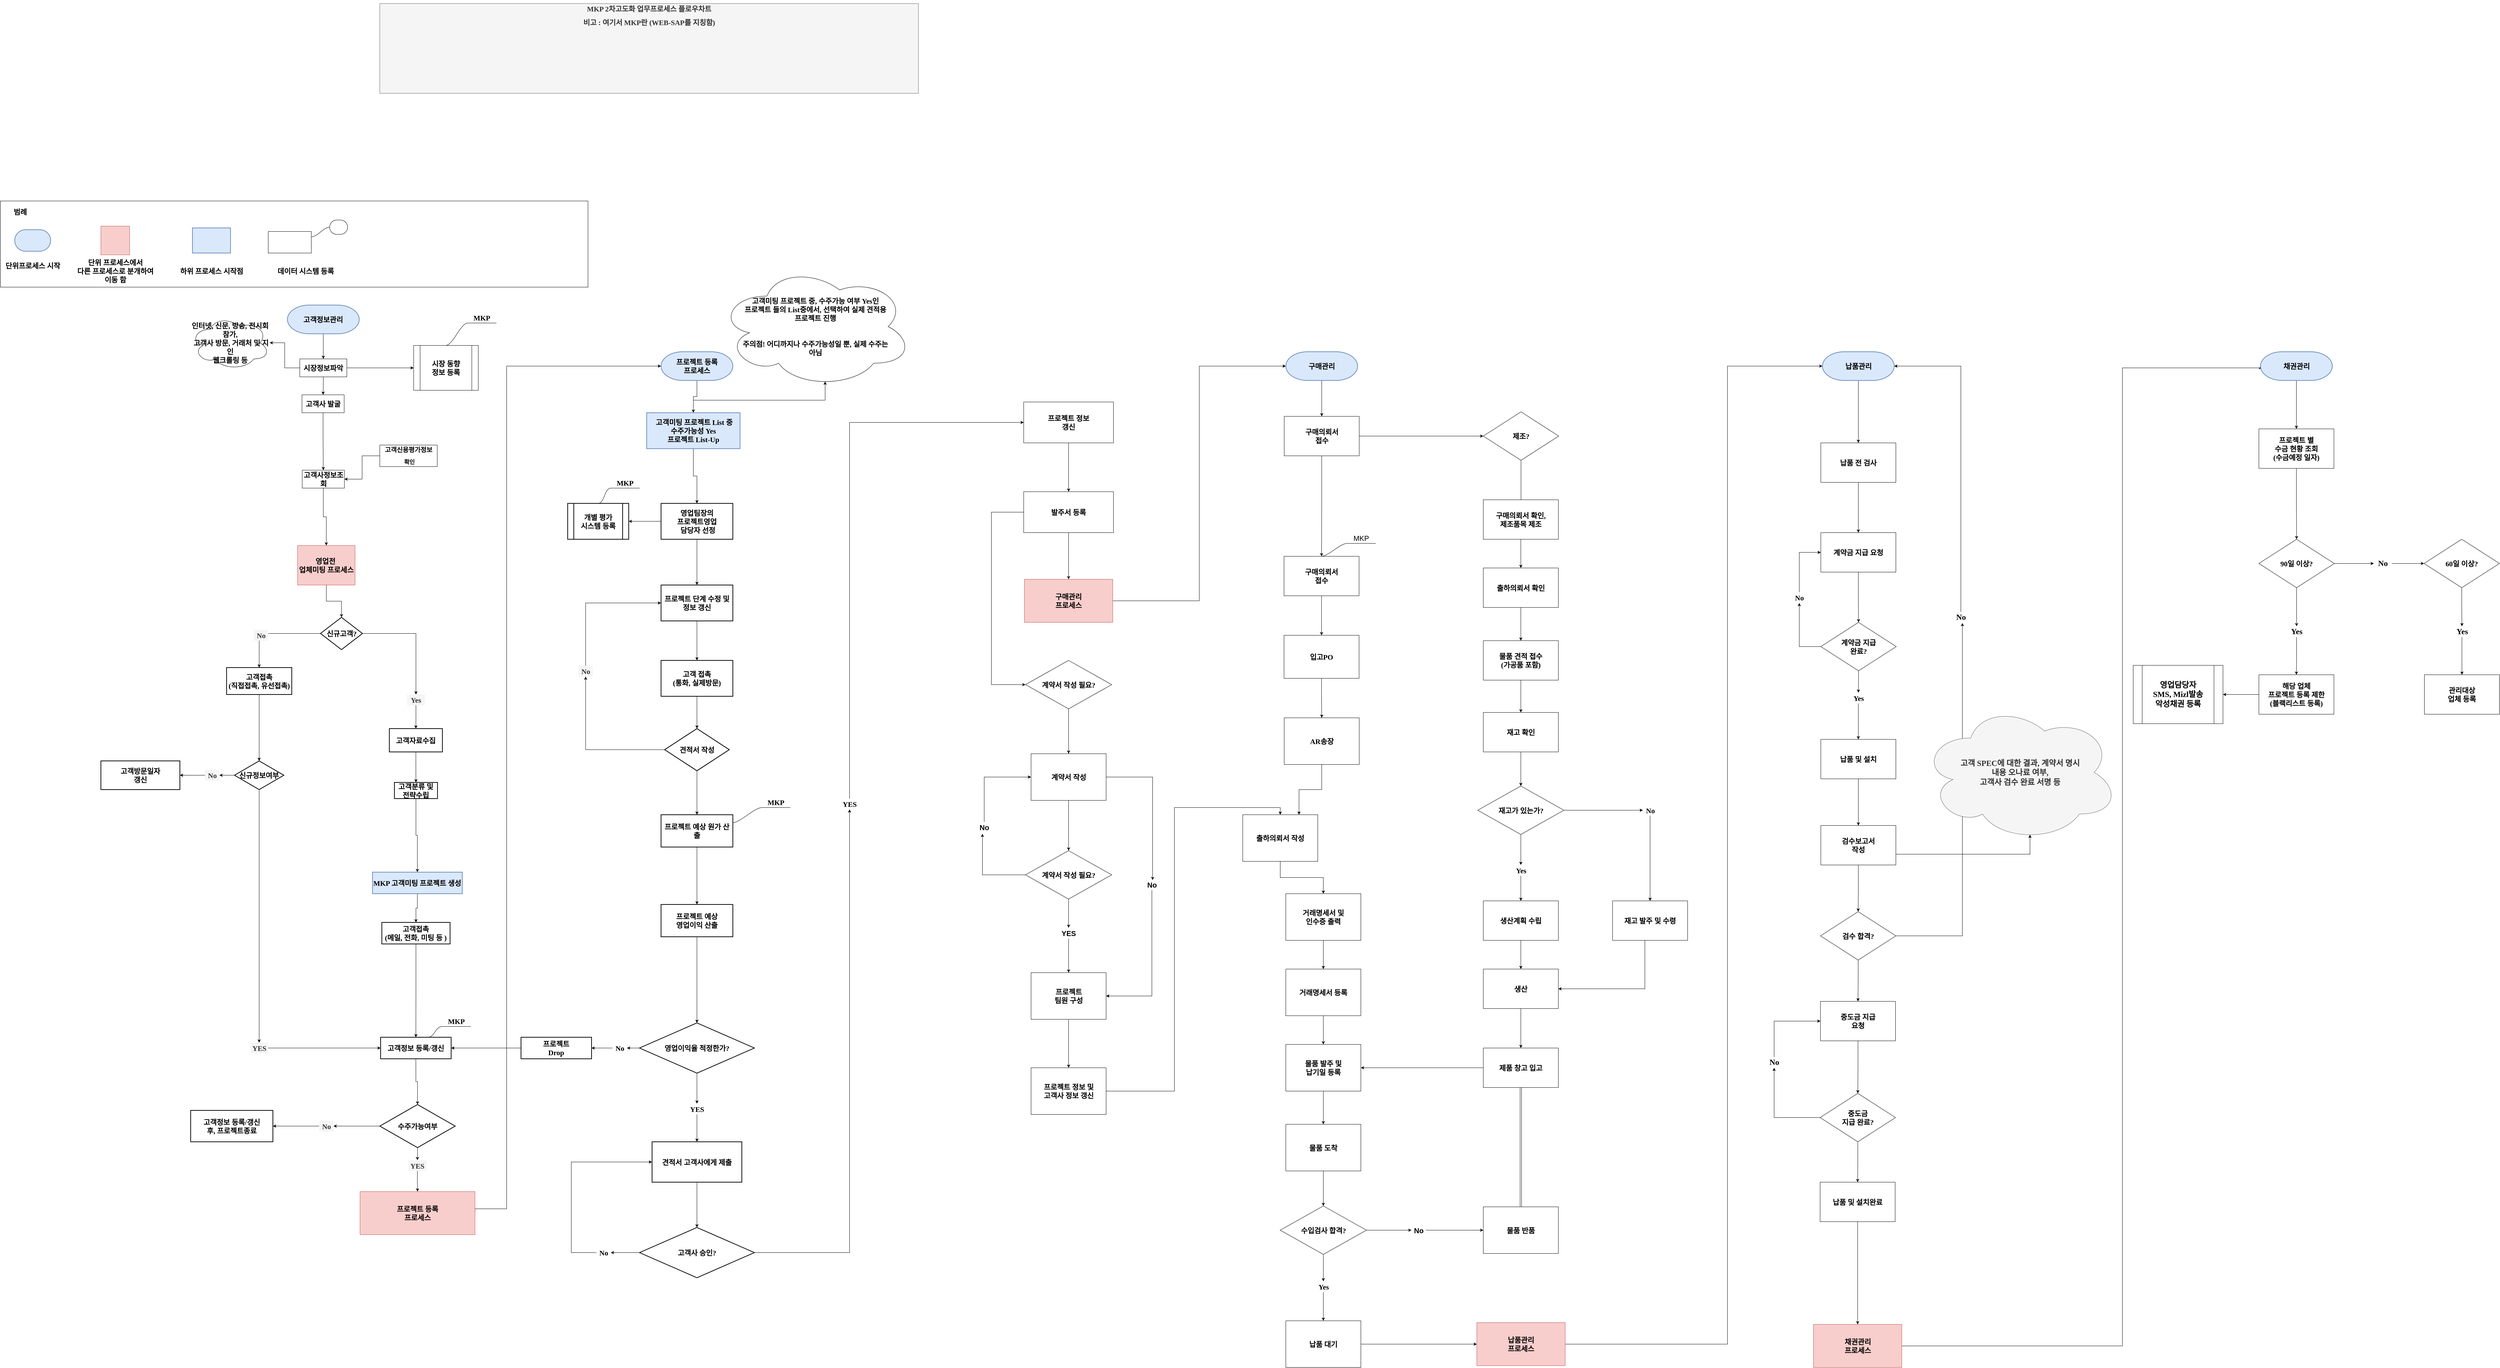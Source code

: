 <mxfile version="13.10.9" type="github">
  <diagram name="Page-1" id="C5RBs43oDa-KdzZeNtuy">
    <mxGraphModel dx="6530" dy="4607" grid="1" gridSize="10" guides="1" tooltips="1" connect="1" arrows="1" fold="1" page="1" pageScale="1" pageWidth="827" pageHeight="1169" math="0" shadow="0">
      <root>
        <mxCell id="WIyWlLk6GJQsqaUBKTNV-0" />
        <mxCell id="WIyWlLk6GJQsqaUBKTNV-1" parent="WIyWlLk6GJQsqaUBKTNV-0" />
        <mxCell id="O8A0CRIYseudC9F0bZr--10" value="" style="whiteSpace=wrap;html=1;fontSize=20;fontFamily=Tahoma;fontStyle=1" parent="WIyWlLk6GJQsqaUBKTNV-1" vertex="1">
          <mxGeometry x="-2360" y="-1160" width="1636.57" height="240" as="geometry" />
        </mxCell>
        <mxCell id="O8A0CRIYseudC9F0bZr--5" value="" style="edgeStyle=orthogonalEdgeStyle;rounded=0;orthogonalLoop=1;jettySize=auto;html=1;fontFamily=Tahoma;fontSize=20;fontStyle=1" parent="WIyWlLk6GJQsqaUBKTNV-1" source="O8A0CRIYseudC9F0bZr--0" target="O8A0CRIYseudC9F0bZr--1" edge="1">
          <mxGeometry relative="1" as="geometry" />
        </mxCell>
        <mxCell id="O8A0CRIYseudC9F0bZr--0" value="고객정보관리" style="strokeWidth=2;html=1;shape=mxgraph.flowchart.terminator;whiteSpace=wrap;fillColor=#dae8fc;strokeColor=#6c8ebf;fontSize=20;fontStyle=1;fontFamily=Tahoma;" parent="WIyWlLk6GJQsqaUBKTNV-1" vertex="1">
          <mxGeometry x="-1560.57" y="-870" width="200" height="80" as="geometry" />
        </mxCell>
        <mxCell id="O8A0CRIYseudC9F0bZr--4" value="" style="edgeStyle=orthogonalEdgeStyle;rounded=0;orthogonalLoop=1;jettySize=auto;html=1;fontFamily=Tahoma;fontSize=20;fontStyle=1" parent="WIyWlLk6GJQsqaUBKTNV-1" source="O8A0CRIYseudC9F0bZr--1" target="O8A0CRIYseudC9F0bZr--2" edge="1">
          <mxGeometry relative="1" as="geometry" />
        </mxCell>
        <mxCell id="O8A0CRIYseudC9F0bZr--13" value="" style="edgeStyle=orthogonalEdgeStyle;rounded=0;orthogonalLoop=1;jettySize=auto;html=1;fontSize=20;fontFamily=Tahoma;fontStyle=1" parent="WIyWlLk6GJQsqaUBKTNV-1" source="O8A0CRIYseudC9F0bZr--1" target="O8A0CRIYseudC9F0bZr--12" edge="1">
          <mxGeometry relative="1" as="geometry" />
        </mxCell>
        <mxCell id="O8A0CRIYseudC9F0bZr--130" value="" style="edgeStyle=orthogonalEdgeStyle;rounded=0;orthogonalLoop=1;jettySize=auto;html=1;fontFamily=Tahoma;fontSize=20;fontStyle=1" parent="WIyWlLk6GJQsqaUBKTNV-1" source="O8A0CRIYseudC9F0bZr--1" target="O8A0CRIYseudC9F0bZr--128" edge="1">
          <mxGeometry relative="1" as="geometry" />
        </mxCell>
        <mxCell id="O8A0CRIYseudC9F0bZr--1" value="시장정보파악" style="rounded=0;whiteSpace=wrap;html=1;fontFamily=Tahoma;fontStyle=1;fontSize=20;" parent="WIyWlLk6GJQsqaUBKTNV-1" vertex="1">
          <mxGeometry x="-1526.07" y="-720" width="131" height="50" as="geometry" />
        </mxCell>
        <mxCell id="O8A0CRIYseudC9F0bZr--2" value="인터넷, 신문, 방송, 전시회참가,&lt;br style=&quot;font-size: 20px;&quot;&gt;&amp;nbsp;고객사 방문, 거래처 및 지인&lt;br style=&quot;font-size: 20px;&quot;&gt;웹크롤링 등" style="ellipse;shape=cloud;whiteSpace=wrap;html=1;fontFamily=Tahoma;fontSize=20;fontStyle=1" parent="WIyWlLk6GJQsqaUBKTNV-1" vertex="1">
          <mxGeometry x="-1830" y="-840" width="220" height="150" as="geometry" />
        </mxCell>
        <mxCell id="O8A0CRIYseudC9F0bZr--6" value="" style="strokeWidth=2;html=1;shape=mxgraph.flowchart.terminator;whiteSpace=wrap;fontSize=20;fillColor=#dae8fc;strokeColor=#6c8ebf;fontFamily=Tahoma;fontStyle=1" parent="WIyWlLk6GJQsqaUBKTNV-1" vertex="1">
          <mxGeometry x="-2320" y="-1080" width="100" height="60" as="geometry" />
        </mxCell>
        <mxCell id="O8A0CRIYseudC9F0bZr--7" value="범례" style="text;html=1;align=center;verticalAlign=middle;resizable=0;points=[];autosize=1;fontSize=20;fontStyle=1;fontFamily=Tahoma;" parent="WIyWlLk6GJQsqaUBKTNV-1" vertex="1">
          <mxGeometry x="-2335" y="-1145" width="60" height="30" as="geometry" />
        </mxCell>
        <mxCell id="O8A0CRIYseudC9F0bZr--11" value="&lt;font style=&quot;font-size: 20px;&quot;&gt;단위프로세스&amp;nbsp;시작&lt;/font&gt;" style="text;html=1;align=center;verticalAlign=middle;resizable=0;points=[];autosize=1;fontSize=20;fontStyle=1;fontFamily=Tahoma;" parent="WIyWlLk6GJQsqaUBKTNV-1" vertex="1">
          <mxGeometry x="-2360" y="-995" width="180" height="30" as="geometry" />
        </mxCell>
        <mxCell id="O8A0CRIYseudC9F0bZr--15" value="" style="edgeStyle=orthogonalEdgeStyle;rounded=0;orthogonalLoop=1;jettySize=auto;html=1;fontSize=20;fontFamily=Tahoma;fontStyle=1" parent="WIyWlLk6GJQsqaUBKTNV-1" source="O8A0CRIYseudC9F0bZr--12" target="O8A0CRIYseudC9F0bZr--14" edge="1">
          <mxGeometry relative="1" as="geometry" />
        </mxCell>
        <mxCell id="O8A0CRIYseudC9F0bZr--12" value="고객사 발굴" style="rounded=0;whiteSpace=wrap;html=1;fontFamily=Tahoma;fontStyle=1;fontSize=20;" parent="WIyWlLk6GJQsqaUBKTNV-1" vertex="1">
          <mxGeometry x="-1520" y="-620" width="117.5" height="50" as="geometry" />
        </mxCell>
        <mxCell id="O8A0CRIYseudC9F0bZr--99" style="edgeStyle=orthogonalEdgeStyle;rounded=0;orthogonalLoop=1;jettySize=auto;html=1;exitX=0.5;exitY=1;exitDx=0;exitDy=0;entryX=0.5;entryY=0;entryDx=0;entryDy=0;fontFamily=Tahoma;fontSize=20;fontStyle=1" parent="WIyWlLk6GJQsqaUBKTNV-1" source="O8A0CRIYseudC9F0bZr--14" target="O8A0CRIYseudC9F0bZr--96" edge="1">
          <mxGeometry relative="1" as="geometry" />
        </mxCell>
        <mxCell id="O8A0CRIYseudC9F0bZr--14" value="고객사정보조회" style="rounded=0;whiteSpace=wrap;html=1;fontFamily=Tahoma;fontStyle=1;fontSize=20;" parent="WIyWlLk6GJQsqaUBKTNV-1" vertex="1">
          <mxGeometry x="-1519.32" y="-410" width="117.5" height="50" as="geometry" />
        </mxCell>
        <mxCell id="O8A0CRIYseudC9F0bZr--19" value="" style="edgeStyle=orthogonalEdgeStyle;rounded=0;orthogonalLoop=1;jettySize=auto;html=1;fontSize=20;fontFamily=Tahoma;fontStyle=1" parent="WIyWlLk6GJQsqaUBKTNV-1" source="O8A0CRIYseudC9F0bZr--16" target="O8A0CRIYseudC9F0bZr--18" edge="1">
          <mxGeometry relative="1" as="geometry" />
        </mxCell>
        <mxCell id="O8A0CRIYseudC9F0bZr--59" value="" style="edgeStyle=orthogonalEdgeStyle;rounded=0;orthogonalLoop=1;jettySize=auto;html=1;fontSize=20;fontFamily=Tahoma;fontStyle=1" parent="WIyWlLk6GJQsqaUBKTNV-1" source="O8A0CRIYseudC9F0bZr--86" target="O8A0CRIYseudC9F0bZr--58" edge="1">
          <mxGeometry relative="1" as="geometry" />
        </mxCell>
        <mxCell id="O8A0CRIYseudC9F0bZr--16" value="&lt;font style=&quot;font-size: 20px;&quot;&gt;신규고객?&lt;/font&gt;" style="strokeWidth=2;html=1;shape=mxgraph.flowchart.decision;whiteSpace=wrap;fontSize=20;fontFamily=Tahoma;fontStyle=1" parent="WIyWlLk6GJQsqaUBKTNV-1" vertex="1">
          <mxGeometry x="-1468.44" width="116.87" height="90" as="geometry" />
        </mxCell>
        <mxCell id="O8A0CRIYseudC9F0bZr--101" style="edgeStyle=orthogonalEdgeStyle;rounded=0;orthogonalLoop=1;jettySize=auto;html=1;exitX=0.5;exitY=1;exitDx=0;exitDy=0;entryX=0.5;entryY=0;entryDx=0;entryDy=0;fontFamily=Tahoma;fontSize=20;fontStyle=1" parent="WIyWlLk6GJQsqaUBKTNV-1" source="O8A0CRIYseudC9F0bZr--18" target="O8A0CRIYseudC9F0bZr--35" edge="1">
          <mxGeometry relative="1" as="geometry" />
        </mxCell>
        <mxCell id="O8A0CRIYseudC9F0bZr--18" value="&lt;font style=&quot;font-size: 20px;&quot;&gt;고객접촉&lt;br style=&quot;font-size: 20px;&quot;&gt;(직접접촉, 유선접촉)&lt;br style=&quot;font-size: 20px;&quot;&gt;&lt;/font&gt;" style="whiteSpace=wrap;html=1;fontSize=20;strokeWidth=2;fontStyle=1;fontFamily=Tahoma;" parent="WIyWlLk6GJQsqaUBKTNV-1" vertex="1">
          <mxGeometry x="-1730" y="140" width="181.57" height="75" as="geometry" />
        </mxCell>
        <mxCell id="O8A0CRIYseudC9F0bZr--20" value="&lt;font style=&quot;font-size: 20px;&quot;&gt;No&lt;/font&gt;" style="text;html=1;align=center;verticalAlign=middle;resizable=0;points=[];autosize=1;fontSize=20;fillColor=#f5f5f5;fontColor=#333333;fontFamily=Tahoma;fontStyle=1" parent="WIyWlLk6GJQsqaUBKTNV-1" vertex="1">
          <mxGeometry x="-1654" y="35" width="40" height="30" as="geometry" />
        </mxCell>
        <mxCell id="O8A0CRIYseudC9F0bZr--51" value="" style="edgeStyle=orthogonalEdgeStyle;rounded=0;orthogonalLoop=1;jettySize=auto;html=1;fontSize=20;fontFamily=Tahoma;fontStyle=1" parent="WIyWlLk6GJQsqaUBKTNV-1" source="O8A0CRIYseudC9F0bZr--52" target="O8A0CRIYseudC9F0bZr--50" edge="1">
          <mxGeometry relative="1" as="geometry" />
        </mxCell>
        <mxCell id="O8A0CRIYseudC9F0bZr--104" style="edgeStyle=orthogonalEdgeStyle;rounded=0;orthogonalLoop=1;jettySize=auto;html=1;exitX=0.5;exitY=1;exitDx=0;exitDy=0;fontFamily=Tahoma;fontSize=20;fontStyle=1" parent="WIyWlLk6GJQsqaUBKTNV-1" source="O8A0CRIYseudC9F0bZr--35" target="O8A0CRIYseudC9F0bZr--57" edge="1">
          <mxGeometry relative="1" as="geometry" />
        </mxCell>
        <mxCell id="O8A0CRIYseudC9F0bZr--35" value="신규정보여부" style="rhombus;whiteSpace=wrap;html=1;strokeWidth=2;fontSize=20;fontStyle=1;fontFamily=Tahoma;" parent="WIyWlLk6GJQsqaUBKTNV-1" vertex="1">
          <mxGeometry x="-1707.89" y="400" width="137.35" height="80" as="geometry" />
        </mxCell>
        <mxCell id="O8A0CRIYseudC9F0bZr--50" value="고객방문일자&lt;br style=&quot;font-size: 20px;&quot;&gt;갱신" style="whiteSpace=wrap;html=1;strokeWidth=2;fontSize=20;fontStyle=1;fontFamily=Tahoma;" parent="WIyWlLk6GJQsqaUBKTNV-1" vertex="1">
          <mxGeometry x="-2080" y="400" width="220" height="80" as="geometry" />
        </mxCell>
        <mxCell id="O8A0CRIYseudC9F0bZr--61" value="" style="edgeStyle=orthogonalEdgeStyle;rounded=0;orthogonalLoop=1;jettySize=auto;html=1;fontSize=20;fontFamily=Tahoma;fontStyle=1" parent="WIyWlLk6GJQsqaUBKTNV-1" source="O8A0CRIYseudC9F0bZr--58" target="O8A0CRIYseudC9F0bZr--60" edge="1">
          <mxGeometry relative="1" as="geometry" />
        </mxCell>
        <mxCell id="O8A0CRIYseudC9F0bZr--58" value="&lt;font style=&quot;font-size: 20px;&quot;&gt;고객자료수집&lt;/font&gt;" style="whiteSpace=wrap;html=1;fontSize=20;strokeWidth=2;fontFamily=Tahoma;fontStyle=1" parent="WIyWlLk6GJQsqaUBKTNV-1" vertex="1">
          <mxGeometry x="-1276.66" y="310" width="147.75" height="65" as="geometry" />
        </mxCell>
        <mxCell id="O8A0CRIYseudC9F0bZr--109" value="" style="edgeStyle=orthogonalEdgeStyle;rounded=0;orthogonalLoop=1;jettySize=auto;html=1;fontFamily=Tahoma;fontSize=20;fontStyle=1" parent="WIyWlLk6GJQsqaUBKTNV-1" source="O8A0CRIYseudC9F0bZr--60" target="O8A0CRIYseudC9F0bZr--108" edge="1">
          <mxGeometry relative="1" as="geometry" />
        </mxCell>
        <mxCell id="O8A0CRIYseudC9F0bZr--60" value="&lt;font style=&quot;font-size: 20px;&quot;&gt;고객분류 및 전략수립&lt;/font&gt;" style="whiteSpace=wrap;html=1;fontSize=20;strokeWidth=2;fontFamily=Tahoma;verticalAlign=middle;fontStyle=1" parent="WIyWlLk6GJQsqaUBKTNV-1" vertex="1">
          <mxGeometry x="-1262.56" y="460" width="120" height="45" as="geometry" />
        </mxCell>
        <mxCell id="O8A0CRIYseudC9F0bZr--65" value="" style="edgeStyle=orthogonalEdgeStyle;rounded=0;orthogonalLoop=1;jettySize=auto;html=1;fontFamily=Tahoma;fontSize=20;fontStyle=1" parent="WIyWlLk6GJQsqaUBKTNV-1" source="O8A0CRIYseudC9F0bZr--62" target="O8A0CRIYseudC9F0bZr--64" edge="1">
          <mxGeometry relative="1" as="geometry" />
        </mxCell>
        <mxCell id="O8A0CRIYseudC9F0bZr--62" value="고객접촉&lt;br style=&quot;font-size: 20px;&quot;&gt;(메일, 전화, 미팅 등 )" style="whiteSpace=wrap;html=1;fontFamily=Tahoma;fontSize=20;strokeWidth=2;fontStyle=1" parent="WIyWlLk6GJQsqaUBKTNV-1" vertex="1">
          <mxGeometry x="-1297.57" y="850" width="190" height="60" as="geometry" />
        </mxCell>
        <mxCell id="O8A0CRIYseudC9F0bZr--76" value="" style="edgeStyle=orthogonalEdgeStyle;rounded=0;orthogonalLoop=1;jettySize=auto;html=1;fontFamily=Tahoma;fontSize=20;fontStyle=1" parent="WIyWlLk6GJQsqaUBKTNV-1" source="O8A0CRIYseudC9F0bZr--64" target="O8A0CRIYseudC9F0bZr--75" edge="1">
          <mxGeometry relative="1" as="geometry" />
        </mxCell>
        <mxCell id="O8A0CRIYseudC9F0bZr--64" value="고객정보 등록/갱신" style="whiteSpace=wrap;html=1;fontFamily=Tahoma;fontSize=20;strokeWidth=2;fontStyle=1" parent="WIyWlLk6GJQsqaUBKTNV-1" vertex="1">
          <mxGeometry x="-1301" y="1170" width="196.43" height="60" as="geometry" />
        </mxCell>
        <mxCell id="O8A0CRIYseudC9F0bZr--52" value="&lt;font style=&quot;font-size: 20px;&quot;&gt;No&lt;/font&gt;" style="text;html=1;align=center;verticalAlign=middle;resizable=0;points=[];autosize=1;fontSize=20;fillColor=#f5f5f5;fontColor=#333333;fontFamily=Tahoma;fontStyle=1" parent="WIyWlLk6GJQsqaUBKTNV-1" vertex="1">
          <mxGeometry x="-1790" y="425" width="40" height="30" as="geometry" />
        </mxCell>
        <mxCell id="O8A0CRIYseudC9F0bZr--66" value="" style="edgeStyle=orthogonalEdgeStyle;rounded=0;orthogonalLoop=1;jettySize=auto;html=1;fontSize=20;fontFamily=Tahoma;fontStyle=1" parent="WIyWlLk6GJQsqaUBKTNV-1" source="O8A0CRIYseudC9F0bZr--35" target="O8A0CRIYseudC9F0bZr--52" edge="1">
          <mxGeometry relative="1" as="geometry">
            <mxPoint x="-1700" y="430" as="sourcePoint" />
            <mxPoint x="-1840" y="430" as="targetPoint" />
          </mxGeometry>
        </mxCell>
        <mxCell id="O8A0CRIYseudC9F0bZr--103" style="edgeStyle=orthogonalEdgeStyle;rounded=0;orthogonalLoop=1;jettySize=auto;html=1;entryX=0;entryY=0.5;entryDx=0;entryDy=0;fontFamily=Tahoma;fontSize=20;fontStyle=1" parent="WIyWlLk6GJQsqaUBKTNV-1" source="O8A0CRIYseudC9F0bZr--57" target="O8A0CRIYseudC9F0bZr--64" edge="1">
          <mxGeometry relative="1" as="geometry" />
        </mxCell>
        <mxCell id="O8A0CRIYseudC9F0bZr--57" value="&lt;span style=&quot;font-size: 20px;&quot;&gt;YES&lt;/span&gt;" style="text;html=1;align=center;verticalAlign=middle;resizable=0;points=[];autosize=1;fontSize=20;fillColor=#f5f5f5;fontColor=#333333;fontFamily=Tahoma;fontStyle=1" parent="WIyWlLk6GJQsqaUBKTNV-1" vertex="1">
          <mxGeometry x="-1664.22" y="1185" width="50" height="30" as="geometry" />
        </mxCell>
        <mxCell id="O8A0CRIYseudC9F0bZr--71" value="" style="whiteSpace=wrap;html=1;aspect=fixed;fontFamily=Tahoma;fontSize=20;fillColor=#f8cecc;strokeColor=#b85450;fontStyle=1" parent="WIyWlLk6GJQsqaUBKTNV-1" vertex="1">
          <mxGeometry x="-2080" y="-1090" width="80" height="80" as="geometry" />
        </mxCell>
        <mxCell id="O8A0CRIYseudC9F0bZr--72" value="&lt;font style=&quot;font-size: 20px;&quot;&gt;단위 프로세스에서 &lt;br style=&quot;font-size: 20px;&quot;&gt;다른 프로세스로 분개하여&lt;br style=&quot;font-size: 20px;&quot;&gt;이동 함&lt;br style=&quot;font-size: 20px;&quot;&gt;&lt;/font&gt;" style="text;html=1;align=center;verticalAlign=middle;resizable=0;points=[];autosize=1;fontSize=20;fontStyle=1;fontFamily=Tahoma;" parent="WIyWlLk6GJQsqaUBKTNV-1" vertex="1">
          <mxGeometry x="-2165" y="-1005" width="250" height="80" as="geometry" />
        </mxCell>
        <mxCell id="O8A0CRIYseudC9F0bZr--85" value="" style="edgeStyle=orthogonalEdgeStyle;rounded=0;orthogonalLoop=1;jettySize=auto;html=1;fontFamily=Tahoma;fontSize=20;fontStyle=1" parent="WIyWlLk6GJQsqaUBKTNV-1" source="O8A0CRIYseudC9F0bZr--105" target="O8A0CRIYseudC9F0bZr--84" edge="1">
          <mxGeometry relative="1" as="geometry" />
        </mxCell>
        <mxCell id="O8A0CRIYseudC9F0bZr--110" style="edgeStyle=orthogonalEdgeStyle;rounded=0;orthogonalLoop=1;jettySize=auto;html=1;fontFamily=Tahoma;fontSize=20;fontStyle=1" parent="WIyWlLk6GJQsqaUBKTNV-1" source="O8A0CRIYseudC9F0bZr--75" target="O8A0CRIYseudC9F0bZr--83" edge="1">
          <mxGeometry relative="1" as="geometry" />
        </mxCell>
        <mxCell id="O8A0CRIYseudC9F0bZr--75" value="수주가능여부" style="rhombus;whiteSpace=wrap;html=1;fontFamily=Tahoma;fontSize=20;strokeWidth=2;fontStyle=1" parent="WIyWlLk6GJQsqaUBKTNV-1" vertex="1">
          <mxGeometry x="-1303.25" y="1357.5" width="210" height="120" as="geometry" />
        </mxCell>
        <mxCell id="O8A0CRIYseudC9F0bZr--114" style="edgeStyle=orthogonalEdgeStyle;rounded=0;orthogonalLoop=1;jettySize=auto;html=1;entryX=1;entryY=0.5;entryDx=0;entryDy=0;fontFamily=Tahoma;fontSize=20;fontStyle=1" parent="WIyWlLk6GJQsqaUBKTNV-1" source="O8A0CRIYseudC9F0bZr--83" target="O8A0CRIYseudC9F0bZr--113" edge="1">
          <mxGeometry relative="1" as="geometry" />
        </mxCell>
        <mxCell id="O8A0CRIYseudC9F0bZr--83" value="&lt;span style=&quot;font-size: 20px;&quot;&gt;&lt;span style=&quot;font-size: 20px;&quot;&gt;No&lt;/span&gt;&lt;/span&gt;" style="text;html=1;align=center;verticalAlign=middle;resizable=0;points=[];autosize=1;fontSize=20;fillColor=#f5f5f5;fontColor=#333333;fontFamily=Tahoma;fontStyle=1" parent="WIyWlLk6GJQsqaUBKTNV-1" vertex="1">
          <mxGeometry x="-1472.25" y="1402.5" width="40" height="30" as="geometry" />
        </mxCell>
        <mxCell id="O8A0CRIYseudC9F0bZr--107" style="edgeStyle=orthogonalEdgeStyle;rounded=0;orthogonalLoop=1;jettySize=auto;html=1;entryX=0;entryY=0.5;entryDx=0;entryDy=0;entryPerimeter=0;fontFamily=Tahoma;fontSize=20;exitX=1;exitY=0.5;exitDx=0;exitDy=0;fontStyle=1" parent="WIyWlLk6GJQsqaUBKTNV-1" source="O8A0CRIYseudC9F0bZr--84" target="O8A0CRIYseudC9F0bZr--88" edge="1">
          <mxGeometry relative="1" as="geometry">
            <Array as="points">
              <mxPoint x="-950" y="1648" />
              <mxPoint x="-950" y="-700" />
            </Array>
          </mxGeometry>
        </mxCell>
        <mxCell id="O8A0CRIYseudC9F0bZr--84" value="프로젝트 등록&lt;br style=&quot;font-size: 20px;&quot;&gt;프로세스" style="whiteSpace=wrap;html=1;fontFamily=Tahoma;fontSize=20;fillColor=#f8cecc;strokeColor=#b85450;fontStyle=1" parent="WIyWlLk6GJQsqaUBKTNV-1" vertex="1">
          <mxGeometry x="-1358.25" y="1600" width="320" height="120" as="geometry" />
        </mxCell>
        <mxCell id="O8A0CRIYseudC9F0bZr--86" value="&lt;span style=&quot;font-size: 20px;&quot;&gt;Yes&lt;/span&gt;" style="text;html=1;align=center;verticalAlign=middle;resizable=0;points=[];autosize=1;fontSize=20;fillColor=#f5f5f5;fontColor=#333333;fontFamily=Tahoma;fontStyle=1" parent="WIyWlLk6GJQsqaUBKTNV-1" vertex="1">
          <mxGeometry x="-1227.57" y="215" width="50" height="30" as="geometry" />
        </mxCell>
        <mxCell id="O8A0CRIYseudC9F0bZr--87" value="" style="edgeStyle=orthogonalEdgeStyle;rounded=0;orthogonalLoop=1;jettySize=auto;html=1;fontSize=20;fontFamily=Tahoma;fontStyle=1" parent="WIyWlLk6GJQsqaUBKTNV-1" source="O8A0CRIYseudC9F0bZr--16" target="O8A0CRIYseudC9F0bZr--86" edge="1">
          <mxGeometry relative="1" as="geometry">
            <mxPoint x="-1202.5" y="280" as="sourcePoint" />
            <mxPoint x="-1202.667" y="375" as="targetPoint" />
          </mxGeometry>
        </mxCell>
        <mxCell id="O8A0CRIYseudC9F0bZr--91" value="" style="edgeStyle=orthogonalEdgeStyle;rounded=0;orthogonalLoop=1;jettySize=auto;html=1;fontFamily=Tahoma;fontSize=20;fontStyle=1" parent="WIyWlLk6GJQsqaUBKTNV-1" source="O8A0CRIYseudC9F0bZr--88" target="O8A0CRIYseudC9F0bZr--90" edge="1">
          <mxGeometry relative="1" as="geometry" />
        </mxCell>
        <mxCell id="O8A0CRIYseudC9F0bZr--88" value="프로젝트 등록&lt;br style=&quot;font-size: 20px;&quot;&gt;프로세스" style="strokeWidth=2;html=1;shape=mxgraph.flowchart.terminator;whiteSpace=wrap;fillColor=#dae8fc;strokeColor=#6c8ebf;fontSize=20;fontStyle=1;fontFamily=Tahoma;" parent="WIyWlLk6GJQsqaUBKTNV-1" vertex="1">
          <mxGeometry x="-520.0" y="-740" width="200" height="80" as="geometry" />
        </mxCell>
        <mxCell id="O8A0CRIYseudC9F0bZr--94" style="edgeStyle=orthogonalEdgeStyle;rounded=0;orthogonalLoop=1;jettySize=auto;html=1;entryX=0.55;entryY=0.95;entryDx=0;entryDy=0;entryPerimeter=0;fontFamily=Tahoma;fontSize=20;fontStyle=1" parent="WIyWlLk6GJQsqaUBKTNV-1" source="O8A0CRIYseudC9F0bZr--90" target="O8A0CRIYseudC9F0bZr--92" edge="1">
          <mxGeometry relative="1" as="geometry" />
        </mxCell>
        <mxCell id="O8A0CRIYseudC9F0bZr--139" style="edgeStyle=orthogonalEdgeStyle;rounded=0;orthogonalLoop=1;jettySize=auto;html=1;entryX=0.5;entryY=0;entryDx=0;entryDy=0;fontFamily=Tahoma;fontSize=20;fontStyle=1" parent="WIyWlLk6GJQsqaUBKTNV-1" source="O8A0CRIYseudC9F0bZr--90" target="O8A0CRIYseudC9F0bZr--120" edge="1">
          <mxGeometry relative="1" as="geometry" />
        </mxCell>
        <mxCell id="O8A0CRIYseudC9F0bZr--90" value="&amp;nbsp;고객미팅 프로젝트 List 중&lt;br style=&quot;font-size: 20px;&quot;&gt;수주가능성 Yes &lt;br style=&quot;font-size: 20px;&quot;&gt;프로젝트 List-Up" style="whiteSpace=wrap;html=1;fontSize=20;fontStyle=1;strokeWidth=2;fillColor=#dae8fc;strokeColor=#6c8ebf;fontFamily=Tahoma;" parent="WIyWlLk6GJQsqaUBKTNV-1" vertex="1">
          <mxGeometry x="-560" y="-570" width="260" height="100" as="geometry" />
        </mxCell>
        <mxCell id="O8A0CRIYseudC9F0bZr--92" value="고객미팅 프로젝트 중, 수주가능 여부 Yes인&lt;br style=&quot;font-size: 20px;&quot;&gt;프로젝트 들의 List중에서, 선택하여 실제 견적용&lt;br style=&quot;font-size: 20px;&quot;&gt;프로젝트 진행&lt;br style=&quot;font-size: 20px;&quot;&gt;&lt;br style=&quot;font-size: 20px;&quot;&gt;&lt;br style=&quot;font-size: 20px;&quot;&gt;주의점! 어디까지나 수주가능성일 뿐, 실제 수주는&lt;br style=&quot;font-size: 20px;&quot;&gt;아님" style="ellipse;shape=cloud;whiteSpace=wrap;html=1;fontFamily=Tahoma;fontSize=20;align=center;fontStyle=1" parent="WIyWlLk6GJQsqaUBKTNV-1" vertex="1">
          <mxGeometry x="-360" y="-980" width="540" height="340" as="geometry" />
        </mxCell>
        <mxCell id="O8A0CRIYseudC9F0bZr--100" style="edgeStyle=orthogonalEdgeStyle;rounded=0;orthogonalLoop=1;jettySize=auto;html=1;entryX=0.5;entryY=0;entryDx=0;entryDy=0;entryPerimeter=0;fontFamily=Tahoma;fontSize=20;fontStyle=1" parent="WIyWlLk6GJQsqaUBKTNV-1" source="O8A0CRIYseudC9F0bZr--96" target="O8A0CRIYseudC9F0bZr--16" edge="1">
          <mxGeometry relative="1" as="geometry" />
        </mxCell>
        <mxCell id="O8A0CRIYseudC9F0bZr--96" value="영업전&amp;nbsp;&lt;br style=&quot;font-size: 20px;&quot;&gt;업체미팅 프로세스" style="whiteSpace=wrap;html=1;fontFamily=Tahoma;fontSize=20;fillColor=#f8cecc;strokeColor=#b85450;fontStyle=1" parent="WIyWlLk6GJQsqaUBKTNV-1" vertex="1">
          <mxGeometry x="-1532.25" y="-200" width="160" height="110" as="geometry" />
        </mxCell>
        <mxCell id="O8A0CRIYseudC9F0bZr--105" value="&lt;span style=&quot;font-size: 20px;&quot;&gt;YES&lt;/span&gt;" style="text;html=1;align=center;verticalAlign=middle;resizable=0;points=[];autosize=1;fontSize=20;fillColor=#f5f5f5;fontColor=#333333;fontFamily=Tahoma;fontStyle=1" parent="WIyWlLk6GJQsqaUBKTNV-1" vertex="1">
          <mxGeometry x="-1223.57" y="1512.5" width="50" height="30" as="geometry" />
        </mxCell>
        <mxCell id="O8A0CRIYseudC9F0bZr--106" value="" style="edgeStyle=orthogonalEdgeStyle;rounded=0;orthogonalLoop=1;jettySize=auto;html=1;fontFamily=Tahoma;fontSize=20;fontStyle=1" parent="WIyWlLk6GJQsqaUBKTNV-1" source="O8A0CRIYseudC9F0bZr--75" target="O8A0CRIYseudC9F0bZr--105" edge="1">
          <mxGeometry relative="1" as="geometry">
            <mxPoint x="-1198.25" y="1477.5" as="sourcePoint" />
            <mxPoint x="-1198.25" y="1587.5" as="targetPoint" />
          </mxGeometry>
        </mxCell>
        <mxCell id="O8A0CRIYseudC9F0bZr--115" style="edgeStyle=orthogonalEdgeStyle;rounded=0;orthogonalLoop=1;jettySize=auto;html=1;exitX=0.5;exitY=1;exitDx=0;exitDy=0;entryX=0.5;entryY=0;entryDx=0;entryDy=0;fontFamily=Tahoma;fontSize=20;fontStyle=1" parent="WIyWlLk6GJQsqaUBKTNV-1" source="O8A0CRIYseudC9F0bZr--108" target="O8A0CRIYseudC9F0bZr--62" edge="1">
          <mxGeometry relative="1" as="geometry" />
        </mxCell>
        <mxCell id="O8A0CRIYseudC9F0bZr--108" value="MKP 고객미팅 프로젝트 생성" style="whiteSpace=wrap;html=1;fontFamily=Tahoma;fontSize=20;strokeWidth=2;fillColor=#dae8fc;strokeColor=#6c8ebf;fontStyle=1" parent="WIyWlLk6GJQsqaUBKTNV-1" vertex="1">
          <mxGeometry x="-1323.57" y="710" width="250" height="60" as="geometry" />
        </mxCell>
        <mxCell id="O8A0CRIYseudC9F0bZr--113" value="&lt;font style=&quot;font-size: 20px;&quot;&gt;고객정보 등록/갱신&lt;br style=&quot;font-size: 20px;&quot;&gt;후, 프로젝트종료&lt;/font&gt;" style="whiteSpace=wrap;html=1;fontFamily=Tahoma;fontSize=20;strokeWidth=2;fontStyle=1" parent="WIyWlLk6GJQsqaUBKTNV-1" vertex="1">
          <mxGeometry x="-1830" y="1373.75" width="229" height="87.5" as="geometry" />
        </mxCell>
        <mxCell id="O8A0CRIYseudC9F0bZr--116" value="" style="whiteSpace=wrap;html=1;fontFamily=Tahoma;fontSize=20;strokeWidth=2;fillColor=#dae8fc;strokeColor=#6c8ebf;fontStyle=1" parent="WIyWlLk6GJQsqaUBKTNV-1" vertex="1">
          <mxGeometry x="-1825" y="-1085" width="106" height="70" as="geometry" />
        </mxCell>
        <mxCell id="O8A0CRIYseudC9F0bZr--117" value="&lt;font style=&quot;font-size: 20px;&quot;&gt;하위 프로세스 시작점&lt;br style=&quot;font-size: 20px;&quot;&gt;&lt;/font&gt;" style="text;html=1;align=center;verticalAlign=middle;resizable=0;points=[];autosize=1;fontSize=20;fontStyle=1;fontFamily=Tahoma;" parent="WIyWlLk6GJQsqaUBKTNV-1" vertex="1">
          <mxGeometry x="-1877" y="-980" width="210" height="30" as="geometry" />
        </mxCell>
        <mxCell id="O8A0CRIYseudC9F0bZr--134" value="" style="edgeStyle=orthogonalEdgeStyle;rounded=0;orthogonalLoop=1;jettySize=auto;html=1;fontFamily=Tahoma;fontSize=20;fontStyle=1" parent="WIyWlLk6GJQsqaUBKTNV-1" source="O8A0CRIYseudC9F0bZr--120" target="O8A0CRIYseudC9F0bZr--133" edge="1">
          <mxGeometry relative="1" as="geometry" />
        </mxCell>
        <mxCell id="O8A0CRIYseudC9F0bZr--141" value="" style="edgeStyle=orthogonalEdgeStyle;rounded=0;orthogonalLoop=1;jettySize=auto;html=1;fontFamily=Tahoma;fontSize=20;fontStyle=1" parent="WIyWlLk6GJQsqaUBKTNV-1" source="O8A0CRIYseudC9F0bZr--120" target="O8A0CRIYseudC9F0bZr--140" edge="1">
          <mxGeometry relative="1" as="geometry" />
        </mxCell>
        <mxCell id="O8A0CRIYseudC9F0bZr--120" value="영업팀장의&lt;br style=&quot;font-size: 20px;&quot;&gt;프로젝트영업&lt;br style=&quot;font-size: 20px;&quot;&gt;&amp;nbsp;담당자 선정" style="whiteSpace=wrap;html=1;fontSize=20;fontStyle=1;strokeWidth=2;fontFamily=Tahoma;" parent="WIyWlLk6GJQsqaUBKTNV-1" vertex="1">
          <mxGeometry x="-520" y="-317.5" width="200" height="100" as="geometry" />
        </mxCell>
        <mxCell id="O8A0CRIYseudC9F0bZr--124" value="" style="rounded=0;whiteSpace=wrap;html=1;fontFamily=Tahoma;fontSize=20;fontStyle=1" parent="WIyWlLk6GJQsqaUBKTNV-1" vertex="1">
          <mxGeometry x="-1614" y="-1075" width="120" height="60" as="geometry" />
        </mxCell>
        <mxCell id="O8A0CRIYseudC9F0bZr--125" value="" style="whiteSpace=wrap;html=1;rounded=1;arcSize=50;align=center;verticalAlign=middle;strokeWidth=1;autosize=1;spacing=4;treeFolding=1;treeMoving=1;newEdgeStyle={&quot;edgeStyle&quot;:&quot;entityRelationEdgeStyle&quot;,&quot;startArrow&quot;:&quot;none&quot;,&quot;endArrow&quot;:&quot;none&quot;,&quot;segment&quot;:10,&quot;curved&quot;:1};fontFamily=Tahoma;fontSize=20;fontStyle=1" parent="WIyWlLk6GJQsqaUBKTNV-1" vertex="1">
          <mxGeometry x="-1443" y="-1107" width="50" height="40" as="geometry" />
        </mxCell>
        <mxCell id="O8A0CRIYseudC9F0bZr--126" value="" style="edgeStyle=entityRelationEdgeStyle;startArrow=none;endArrow=none;segment=10;curved=1;fontFamily=Tahoma;fontSize=20;fontStyle=1" parent="WIyWlLk6GJQsqaUBKTNV-1" target="O8A0CRIYseudC9F0bZr--125" edge="1">
          <mxGeometry relative="1" as="geometry">
            <mxPoint x="-1494" y="-1060" as="sourcePoint" />
          </mxGeometry>
        </mxCell>
        <mxCell id="O8A0CRIYseudC9F0bZr--127" value="&lt;font style=&quot;font-size: 20px;&quot;&gt;데이터 시스템 등록&lt;br style=&quot;font-size: 20px;&quot;&gt;&lt;/font&gt;" style="text;html=1;align=center;verticalAlign=middle;resizable=0;points=[];autosize=1;fontSize=20;fontStyle=1;fontFamily=Tahoma;" parent="WIyWlLk6GJQsqaUBKTNV-1" vertex="1">
          <mxGeometry x="-1605" y="-980" width="190" height="30" as="geometry" />
        </mxCell>
        <mxCell id="O8A0CRIYseudC9F0bZr--128" value="&lt;span style=&quot;font-size: 20px;&quot;&gt;시장 동향&lt;br style=&quot;font-size: 20px;&quot;&gt;정보 등록&lt;/span&gt;" style="shape=process;whiteSpace=wrap;html=1;backgroundOutline=1;fontFamily=Tahoma;fontSize=20;fontStyle=1" parent="WIyWlLk6GJQsqaUBKTNV-1" vertex="1">
          <mxGeometry x="-1209" y="-757.5" width="180" height="125" as="geometry" />
        </mxCell>
        <mxCell id="O8A0CRIYseudC9F0bZr--131" value="MKP" style="whiteSpace=wrap;html=1;shape=partialRectangle;top=0;left=0;bottom=1;right=0;points=[[0,1],[1,1]];fillColor=none;align=center;verticalAlign=bottom;routingCenterY=0.5;snapToPoint=1;recursiveResize=0;autosize=1;treeFolding=1;treeMoving=1;newEdgeStyle={&quot;edgeStyle&quot;:&quot;entityRelationEdgeStyle&quot;,&quot;startArrow&quot;:&quot;none&quot;,&quot;endArrow&quot;:&quot;none&quot;,&quot;segment&quot;:10,&quot;curved&quot;:1};fontFamily=Tahoma;fontSize=20;fontStyle=1" parent="WIyWlLk6GJQsqaUBKTNV-1" vertex="1">
          <mxGeometry x="-1059" y="-850" width="80" height="30" as="geometry" />
        </mxCell>
        <mxCell id="O8A0CRIYseudC9F0bZr--132" value="" style="edgeStyle=entityRelationEdgeStyle;startArrow=none;endArrow=none;segment=10;curved=1;fontFamily=Tahoma;fontSize=20;exitX=0.5;exitY=0;exitDx=0;exitDy=0;fontStyle=1" parent="WIyWlLk6GJQsqaUBKTNV-1" source="O8A0CRIYseudC9F0bZr--128" target="O8A0CRIYseudC9F0bZr--131" edge="1">
          <mxGeometry relative="1" as="geometry">
            <mxPoint x="-1099" y="-810" as="sourcePoint" />
          </mxGeometry>
        </mxCell>
        <mxCell id="O8A0CRIYseudC9F0bZr--133" value="개별 평가&lt;br style=&quot;font-size: 20px;&quot;&gt;시스템 등록" style="shape=process;whiteSpace=wrap;html=1;backgroundOutline=1;fontSize=20;fontStyle=1;strokeWidth=2;fontFamily=Tahoma;" parent="WIyWlLk6GJQsqaUBKTNV-1" vertex="1">
          <mxGeometry x="-780" y="-317.5" width="170" height="100" as="geometry" />
        </mxCell>
        <mxCell id="O8A0CRIYseudC9F0bZr--135" value="MKP" style="whiteSpace=wrap;html=1;shape=partialRectangle;top=0;left=0;bottom=1;right=0;points=[[0,1],[1,1]];fillColor=none;align=center;verticalAlign=bottom;routingCenterY=0.5;snapToPoint=1;recursiveResize=0;autosize=1;treeFolding=1;treeMoving=1;newEdgeStyle={&quot;edgeStyle&quot;:&quot;entityRelationEdgeStyle&quot;,&quot;startArrow&quot;:&quot;none&quot;,&quot;endArrow&quot;:&quot;none&quot;,&quot;segment&quot;:10,&quot;curved&quot;:1};fontFamily=Tahoma;fontSize=20;fontStyle=1" parent="WIyWlLk6GJQsqaUBKTNV-1" vertex="1">
          <mxGeometry x="-660" y="-390" width="80" height="30" as="geometry" />
        </mxCell>
        <mxCell id="O8A0CRIYseudC9F0bZr--136" value="" style="edgeStyle=entityRelationEdgeStyle;startArrow=none;endArrow=none;segment=10;curved=1;fontFamily=Tahoma;fontSize=20;exitX=0.5;exitY=0;exitDx=0;exitDy=0;fontStyle=1" parent="WIyWlLk6GJQsqaUBKTNV-1" source="O8A0CRIYseudC9F0bZr--133" target="O8A0CRIYseudC9F0bZr--135" edge="1">
          <mxGeometry relative="1" as="geometry">
            <mxPoint x="-700" y="-340" as="sourcePoint" />
          </mxGeometry>
        </mxCell>
        <mxCell id="O8A0CRIYseudC9F0bZr--143" value="" style="edgeStyle=orthogonalEdgeStyle;rounded=0;orthogonalLoop=1;jettySize=auto;html=1;fontFamily=Tahoma;fontSize=20;fontStyle=1" parent="WIyWlLk6GJQsqaUBKTNV-1" source="O8A0CRIYseudC9F0bZr--140" target="O8A0CRIYseudC9F0bZr--142" edge="1">
          <mxGeometry relative="1" as="geometry" />
        </mxCell>
        <mxCell id="O8A0CRIYseudC9F0bZr--140" value="프로젝트 단계 수정 및&lt;br style=&quot;font-size: 20px;&quot;&gt;정보 갱신" style="whiteSpace=wrap;html=1;fontSize=20;fontStyle=1;strokeWidth=2;fontFamily=Tahoma;" parent="WIyWlLk6GJQsqaUBKTNV-1" vertex="1">
          <mxGeometry x="-520" y="-90" width="200" height="100" as="geometry" />
        </mxCell>
        <mxCell id="O8A0CRIYseudC9F0bZr--145" value="" style="edgeStyle=orthogonalEdgeStyle;rounded=0;orthogonalLoop=1;jettySize=auto;html=1;fontFamily=Tahoma;fontSize=20;fontStyle=1" parent="WIyWlLk6GJQsqaUBKTNV-1" source="O8A0CRIYseudC9F0bZr--142" target="O8A0CRIYseudC9F0bZr--144" edge="1">
          <mxGeometry relative="1" as="geometry" />
        </mxCell>
        <mxCell id="O8A0CRIYseudC9F0bZr--142" value="고객 접촉&lt;br style=&quot;font-size: 20px;&quot;&gt;(통화, 실제방문)" style="whiteSpace=wrap;html=1;fontSize=20;fontStyle=1;strokeWidth=2;fontFamily=Tahoma;" parent="WIyWlLk6GJQsqaUBKTNV-1" vertex="1">
          <mxGeometry x="-520" y="120" width="200" height="100" as="geometry" />
        </mxCell>
        <mxCell id="O8A0CRIYseudC9F0bZr--147" style="edgeStyle=orthogonalEdgeStyle;rounded=0;orthogonalLoop=1;jettySize=auto;html=1;entryX=0;entryY=0.5;entryDx=0;entryDy=0;fontFamily=Tahoma;fontSize=20;fontStyle=1" parent="WIyWlLk6GJQsqaUBKTNV-1" source="O8A0CRIYseudC9F0bZr--148" target="O8A0CRIYseudC9F0bZr--140" edge="1">
          <mxGeometry relative="1" as="geometry">
            <Array as="points">
              <mxPoint x="-730" y="-40" />
            </Array>
          </mxGeometry>
        </mxCell>
        <mxCell id="O8A0CRIYseudC9F0bZr--150" style="edgeStyle=orthogonalEdgeStyle;rounded=0;orthogonalLoop=1;jettySize=auto;html=1;fontFamily=Tahoma;fontSize=20;fontStyle=1" parent="WIyWlLk6GJQsqaUBKTNV-1" source="O8A0CRIYseudC9F0bZr--144" target="O8A0CRIYseudC9F0bZr--148" edge="1">
          <mxGeometry relative="1" as="geometry" />
        </mxCell>
        <mxCell id="O8A0CRIYseudC9F0bZr--152" value="" style="edgeStyle=orthogonalEdgeStyle;rounded=0;orthogonalLoop=1;jettySize=auto;html=1;fontFamily=Tahoma;fontSize=20;fontStyle=1" parent="WIyWlLk6GJQsqaUBKTNV-1" source="O8A0CRIYseudC9F0bZr--144" target="O8A0CRIYseudC9F0bZr--151" edge="1">
          <mxGeometry relative="1" as="geometry" />
        </mxCell>
        <mxCell id="O8A0CRIYseudC9F0bZr--144" value="견적서 작성" style="rhombus;whiteSpace=wrap;html=1;fontSize=20;fontStyle=1;strokeWidth=2;fontFamily=Tahoma;" parent="WIyWlLk6GJQsqaUBKTNV-1" vertex="1">
          <mxGeometry x="-510" y="310" width="180" height="117.5" as="geometry" />
        </mxCell>
        <mxCell id="O8A0CRIYseudC9F0bZr--148" value="&lt;font style=&quot;font-size: 20px;&quot;&gt;No&lt;/font&gt;" style="text;html=1;align=center;verticalAlign=middle;resizable=0;points=[];autosize=1;fontSize=20;fillColor=#f5f5f5;fontColor=#333333;fontFamily=Tahoma;fontStyle=1" parent="WIyWlLk6GJQsqaUBKTNV-1" vertex="1">
          <mxGeometry x="-750" y="135" width="40" height="30" as="geometry" />
        </mxCell>
        <mxCell id="O8A0CRIYseudC9F0bZr--159" value="" style="edgeStyle=orthogonalEdgeStyle;rounded=0;orthogonalLoop=1;jettySize=auto;html=1;fontFamily=Tahoma;fontSize=20;fontStyle=1" parent="WIyWlLk6GJQsqaUBKTNV-1" source="O8A0CRIYseudC9F0bZr--151" target="O8A0CRIYseudC9F0bZr--158" edge="1">
          <mxGeometry relative="1" as="geometry" />
        </mxCell>
        <mxCell id="O8A0CRIYseudC9F0bZr--151" value="프로젝트 예상 원가 산출" style="whiteSpace=wrap;html=1;fontSize=20;fontStyle=1;strokeWidth=2;fontFamily=Tahoma;" parent="WIyWlLk6GJQsqaUBKTNV-1" vertex="1">
          <mxGeometry x="-520" y="550" width="200" height="90" as="geometry" />
        </mxCell>
        <mxCell id="O8A0CRIYseudC9F0bZr--153" value="MKP" style="whiteSpace=wrap;html=1;shape=partialRectangle;top=0;left=0;bottom=1;right=0;points=[[0,1],[1,1]];fillColor=none;align=center;verticalAlign=bottom;routingCenterY=0.5;snapToPoint=1;recursiveResize=0;autosize=1;treeFolding=1;treeMoving=1;newEdgeStyle={&quot;edgeStyle&quot;:&quot;entityRelationEdgeStyle&quot;,&quot;startArrow&quot;:&quot;none&quot;,&quot;endArrow&quot;:&quot;none&quot;,&quot;segment&quot;:10,&quot;curved&quot;:1};fontFamily=Tahoma;fontSize=20;fontStyle=1" parent="WIyWlLk6GJQsqaUBKTNV-1" vertex="1">
          <mxGeometry x="-240" y="500" width="80" height="30" as="geometry" />
        </mxCell>
        <mxCell id="O8A0CRIYseudC9F0bZr--154" value="" style="edgeStyle=entityRelationEdgeStyle;startArrow=none;endArrow=none;segment=10;curved=1;fontFamily=Tahoma;fontSize=20;exitX=1;exitY=0.25;exitDx=0;exitDy=0;fontStyle=1" parent="WIyWlLk6GJQsqaUBKTNV-1" source="O8A0CRIYseudC9F0bZr--151" target="O8A0CRIYseudC9F0bZr--153" edge="1">
          <mxGeometry relative="1" as="geometry">
            <mxPoint x="-280" y="550" as="sourcePoint" />
          </mxGeometry>
        </mxCell>
        <mxCell id="O8A0CRIYseudC9F0bZr--155" value="&lt;h1 style=&quot;font-size: 20px;&quot;&gt;MKP 2차고도화 업무프로세스 플로우차트&lt;/h1&gt;&lt;div style=&quot;font-size: 20px;&quot;&gt;비고 : 여기서 MKP란 (WEB-SAP를 지칭함)&lt;/div&gt;" style="text;html=1;spacing=5;spacingTop=-20;whiteSpace=wrap;overflow=hidden;rounded=0;fontFamily=Tahoma;fontSize=20;fillColor=#f5f5f5;strokeColor=#666666;fontColor=#333333;align=center;fontStyle=1" parent="WIyWlLk6GJQsqaUBKTNV-1" vertex="1">
          <mxGeometry x="-1303.25" y="-1710" width="1500" height="250" as="geometry" />
        </mxCell>
        <mxCell id="O8A0CRIYseudC9F0bZr--161" value="" style="edgeStyle=orthogonalEdgeStyle;rounded=0;orthogonalLoop=1;jettySize=auto;html=1;fontFamily=Tahoma;fontSize=20;fontStyle=1" parent="WIyWlLk6GJQsqaUBKTNV-1" source="O8A0CRIYseudC9F0bZr--158" target="O8A0CRIYseudC9F0bZr--160" edge="1">
          <mxGeometry relative="1" as="geometry" />
        </mxCell>
        <mxCell id="O8A0CRIYseudC9F0bZr--158" value="프로젝트 예상&lt;br style=&quot;font-size: 20px;&quot;&gt;영업이익 산출" style="whiteSpace=wrap;html=1;fontSize=20;fontStyle=1;strokeWidth=2;fontFamily=Tahoma;" parent="WIyWlLk6GJQsqaUBKTNV-1" vertex="1">
          <mxGeometry x="-520" y="800" width="200" height="90" as="geometry" />
        </mxCell>
        <mxCell id="O8A0CRIYseudC9F0bZr--163" style="edgeStyle=orthogonalEdgeStyle;rounded=0;orthogonalLoop=1;jettySize=auto;html=1;fontFamily=Tahoma;fontSize=20;fontStyle=1" parent="WIyWlLk6GJQsqaUBKTNV-1" source="O8A0CRIYseudC9F0bZr--160" target="O8A0CRIYseudC9F0bZr--162" edge="1">
          <mxGeometry relative="1" as="geometry" />
        </mxCell>
        <mxCell id="O8A0CRIYseudC9F0bZr--166" style="edgeStyle=orthogonalEdgeStyle;rounded=0;orthogonalLoop=1;jettySize=auto;html=1;fontFamily=Tahoma;fontSize=20;fontStyle=1" parent="WIyWlLk6GJQsqaUBKTNV-1" source="O8A0CRIYseudC9F0bZr--160" target="O8A0CRIYseudC9F0bZr--165" edge="1">
          <mxGeometry relative="1" as="geometry" />
        </mxCell>
        <mxCell id="O8A0CRIYseudC9F0bZr--160" value="&lt;font style=&quot;font-size: 20px;&quot;&gt;영업이익율 적정한가?&lt;/font&gt;" style="rhombus;whiteSpace=wrap;html=1;fontSize=20;fontStyle=1;strokeWidth=2;fontFamily=Tahoma;" parent="WIyWlLk6GJQsqaUBKTNV-1" vertex="1">
          <mxGeometry x="-580" y="1130" width="320" height="140" as="geometry" />
        </mxCell>
        <mxCell id="O8A0CRIYseudC9F0bZr--173" value="" style="edgeStyle=orthogonalEdgeStyle;rounded=0;orthogonalLoop=1;jettySize=auto;html=1;fontFamily=Tahoma;fontSize=20;fontStyle=1" parent="WIyWlLk6GJQsqaUBKTNV-1" source="O8A0CRIYseudC9F0bZr--162" target="O8A0CRIYseudC9F0bZr--171" edge="1">
          <mxGeometry relative="1" as="geometry" />
        </mxCell>
        <mxCell id="O8A0CRIYseudC9F0bZr--162" value="No" style="text;html=1;align=center;verticalAlign=middle;resizable=0;points=[];autosize=1;fontSize=20;fontFamily=Tahoma;fontStyle=1" parent="WIyWlLk6GJQsqaUBKTNV-1" vertex="1">
          <mxGeometry x="-655" y="1185" width="40" height="30" as="geometry" />
        </mxCell>
        <mxCell id="O8A0CRIYseudC9F0bZr--170" style="edgeStyle=orthogonalEdgeStyle;rounded=0;orthogonalLoop=1;jettySize=auto;html=1;entryX=0.5;entryY=0;entryDx=0;entryDy=0;fontFamily=Tahoma;fontSize=20;fontStyle=1" parent="WIyWlLk6GJQsqaUBKTNV-1" source="O8A0CRIYseudC9F0bZr--165" target="O8A0CRIYseudC9F0bZr--169" edge="1">
          <mxGeometry relative="1" as="geometry" />
        </mxCell>
        <mxCell id="O8A0CRIYseudC9F0bZr--165" value="YES" style="text;html=1;align=center;verticalAlign=middle;resizable=0;points=[];autosize=1;fontSize=20;fontFamily=Tahoma;fontStyle=1" parent="WIyWlLk6GJQsqaUBKTNV-1" vertex="1">
          <mxGeometry x="-445" y="1355" width="50" height="30" as="geometry" />
        </mxCell>
        <mxCell id="O8A0CRIYseudC9F0bZr--181" style="edgeStyle=orthogonalEdgeStyle;rounded=0;orthogonalLoop=1;jettySize=auto;html=1;entryX=0.5;entryY=0;entryDx=0;entryDy=0;fontFamily=Tahoma;fontSize=20;fontStyle=1" parent="WIyWlLk6GJQsqaUBKTNV-1" source="O8A0CRIYseudC9F0bZr--169" target="O8A0CRIYseudC9F0bZr--179" edge="1">
          <mxGeometry relative="1" as="geometry" />
        </mxCell>
        <mxCell id="O8A0CRIYseudC9F0bZr--169" value="견적서 고객사에게 제출" style="whiteSpace=wrap;html=1;fontSize=20;fontStyle=1;strokeWidth=2;fontFamily=Tahoma;" parent="WIyWlLk6GJQsqaUBKTNV-1" vertex="1">
          <mxGeometry x="-545" y="1461.25" width="250" height="112.5" as="geometry" />
        </mxCell>
        <mxCell id="O8A0CRIYseudC9F0bZr--174" style="edgeStyle=orthogonalEdgeStyle;rounded=0;orthogonalLoop=1;jettySize=auto;html=1;fontFamily=Tahoma;fontSize=20;fontStyle=1" parent="WIyWlLk6GJQsqaUBKTNV-1" source="O8A0CRIYseudC9F0bZr--171" target="O8A0CRIYseudC9F0bZr--64" edge="1">
          <mxGeometry relative="1" as="geometry" />
        </mxCell>
        <mxCell id="O8A0CRIYseudC9F0bZr--171" value="프로젝트&lt;br style=&quot;font-size: 20px;&quot;&gt;Drop" style="whiteSpace=wrap;html=1;fontFamily=Tahoma;fontSize=20;strokeWidth=2;fontStyle=1" parent="WIyWlLk6GJQsqaUBKTNV-1" vertex="1">
          <mxGeometry x="-910" y="1170" width="196.43" height="60" as="geometry" />
        </mxCell>
        <mxCell id="O8A0CRIYseudC9F0bZr--175" value="MKP" style="whiteSpace=wrap;html=1;shape=partialRectangle;top=0;left=0;bottom=1;right=0;points=[[0,1],[1,1]];fillColor=none;align=center;verticalAlign=bottom;routingCenterY=0.5;snapToPoint=1;recursiveResize=0;autosize=1;treeFolding=1;treeMoving=1;newEdgeStyle={&quot;edgeStyle&quot;:&quot;entityRelationEdgeStyle&quot;,&quot;startArrow&quot;:&quot;none&quot;,&quot;endArrow&quot;:&quot;none&quot;,&quot;segment&quot;:10,&quot;curved&quot;:1};fontFamily=Tahoma;fontSize=20;fontStyle=1" parent="WIyWlLk6GJQsqaUBKTNV-1" vertex="1">
          <mxGeometry x="-1130" y="1110" width="80" height="30" as="geometry" />
        </mxCell>
        <mxCell id="O8A0CRIYseudC9F0bZr--176" value="" style="edgeStyle=entityRelationEdgeStyle;startArrow=none;endArrow=none;segment=10;curved=1;fontFamily=Tahoma;fontSize=20;exitX=0.672;exitY=0;exitDx=0;exitDy=0;exitPerimeter=0;fontStyle=1" parent="WIyWlLk6GJQsqaUBKTNV-1" source="O8A0CRIYseudC9F0bZr--64" target="O8A0CRIYseudC9F0bZr--175" edge="1">
          <mxGeometry relative="1" as="geometry">
            <mxPoint x="-1170" y="1160" as="sourcePoint" />
          </mxGeometry>
        </mxCell>
        <mxCell id="O8A0CRIYseudC9F0bZr--185" value="" style="edgeStyle=orthogonalEdgeStyle;rounded=0;orthogonalLoop=1;jettySize=auto;html=1;fontFamily=Tahoma;fontSize=20;fontStyle=1" parent="WIyWlLk6GJQsqaUBKTNV-1" source="O8A0CRIYseudC9F0bZr--179" target="O8A0CRIYseudC9F0bZr--184" edge="1">
          <mxGeometry relative="1" as="geometry" />
        </mxCell>
        <mxCell id="O8A0CRIYseudC9F0bZr--190" style="edgeStyle=orthogonalEdgeStyle;rounded=0;orthogonalLoop=1;jettySize=auto;html=1;fontFamily=Tahoma;fontSize=20;fontStyle=1" parent="WIyWlLk6GJQsqaUBKTNV-1" source="O8A0CRIYseudC9F0bZr--179" target="O8A0CRIYseudC9F0bZr--189" edge="1">
          <mxGeometry relative="1" as="geometry" />
        </mxCell>
        <mxCell id="O8A0CRIYseudC9F0bZr--179" value="&lt;span style=&quot;font-size: 20px;&quot;&gt;고객사 승인?&lt;/span&gt;" style="rhombus;whiteSpace=wrap;html=1;fontSize=20;fontStyle=1;strokeWidth=2;fontFamily=Tahoma;" parent="WIyWlLk6GJQsqaUBKTNV-1" vertex="1">
          <mxGeometry x="-580" y="1700" width="320" height="140" as="geometry" />
        </mxCell>
        <mxCell id="O8A0CRIYseudC9F0bZr--186" style="edgeStyle=orthogonalEdgeStyle;rounded=0;orthogonalLoop=1;jettySize=auto;html=1;entryX=0;entryY=0.5;entryDx=0;entryDy=0;fontFamily=Tahoma;fontSize=20;fontStyle=1" parent="WIyWlLk6GJQsqaUBKTNV-1" source="O8A0CRIYseudC9F0bZr--184" target="O8A0CRIYseudC9F0bZr--169" edge="1">
          <mxGeometry relative="1" as="geometry">
            <Array as="points">
              <mxPoint x="-770" y="1770" />
              <mxPoint x="-770" y="1518" />
            </Array>
          </mxGeometry>
        </mxCell>
        <mxCell id="O8A0CRIYseudC9F0bZr--184" value="No" style="text;html=1;align=center;verticalAlign=middle;resizable=0;points=[];autosize=1;fontSize=20;fontFamily=Tahoma;fontStyle=1" parent="WIyWlLk6GJQsqaUBKTNV-1" vertex="1">
          <mxGeometry x="-700" y="1755" width="40" height="30" as="geometry" />
        </mxCell>
        <mxCell id="Z1EvezKfVeHuj_BEjEJK-0" style="edgeStyle=orthogonalEdgeStyle;rounded=0;orthogonalLoop=1;jettySize=auto;html=1;entryX=0;entryY=0.5;entryDx=0;entryDy=0;" edge="1" parent="WIyWlLk6GJQsqaUBKTNV-1" source="O8A0CRIYseudC9F0bZr--189" target="O8A0CRIYseudC9F0bZr--200">
          <mxGeometry relative="1" as="geometry">
            <Array as="points">
              <mxPoint x="5" y="-543" />
            </Array>
          </mxGeometry>
        </mxCell>
        <mxCell id="O8A0CRIYseudC9F0bZr--189" value="YES" style="text;html=1;align=center;verticalAlign=middle;resizable=0;points=[];autosize=1;fontSize=20;fontFamily=Tahoma;fontStyle=1" parent="WIyWlLk6GJQsqaUBKTNV-1" vertex="1">
          <mxGeometry x="-20" y="505" width="50" height="30" as="geometry" />
        </mxCell>
        <mxCell id="O8A0CRIYseudC9F0bZr--205" style="edgeStyle=orthogonalEdgeStyle;rounded=0;orthogonalLoop=1;jettySize=auto;html=1;entryX=0.5;entryY=0;entryDx=0;entryDy=0;fontFamily=Tahoma;fontSize=20;" parent="WIyWlLk6GJQsqaUBKTNV-1" source="O8A0CRIYseudC9F0bZr--200" target="O8A0CRIYseudC9F0bZr--204" edge="1">
          <mxGeometry relative="1" as="geometry" />
        </mxCell>
        <mxCell id="O8A0CRIYseudC9F0bZr--200" value="프로젝트 정보&lt;br&gt;갱신" style="whiteSpace=wrap;html=1;fontFamily=Tahoma;fontSize=20;align=center;fontStyle=1" parent="WIyWlLk6GJQsqaUBKTNV-1" vertex="1">
          <mxGeometry x="490" y="-600" width="250" height="114" as="geometry" />
        </mxCell>
        <mxCell id="O8A0CRIYseudC9F0bZr--207" style="edgeStyle=orthogonalEdgeStyle;rounded=0;orthogonalLoop=1;jettySize=auto;html=1;fontFamily=Tahoma;fontSize=20;" parent="WIyWlLk6GJQsqaUBKTNV-1" source="O8A0CRIYseudC9F0bZr--204" target="O8A0CRIYseudC9F0bZr--206" edge="1">
          <mxGeometry relative="1" as="geometry" />
        </mxCell>
        <mxCell id="Z1EvezKfVeHuj_BEjEJK-35" style="edgeStyle=orthogonalEdgeStyle;rounded=0;orthogonalLoop=1;jettySize=auto;html=1;entryX=0;entryY=0.5;entryDx=0;entryDy=0;fontSize=20;" edge="1" parent="WIyWlLk6GJQsqaUBKTNV-1" source="O8A0CRIYseudC9F0bZr--204" target="Z1EvezKfVeHuj_BEjEJK-33">
          <mxGeometry relative="1" as="geometry">
            <Array as="points">
              <mxPoint x="400" y="-293" />
              <mxPoint x="400" y="188" />
            </Array>
          </mxGeometry>
        </mxCell>
        <mxCell id="O8A0CRIYseudC9F0bZr--204" value="발주서 등록" style="whiteSpace=wrap;html=1;fontFamily=Tahoma;fontSize=20;align=center;fontStyle=1" parent="WIyWlLk6GJQsqaUBKTNV-1" vertex="1">
          <mxGeometry x="490" y="-350" width="250" height="114" as="geometry" />
        </mxCell>
        <mxCell id="Z1EvezKfVeHuj_BEjEJK-13" style="edgeStyle=orthogonalEdgeStyle;rounded=0;orthogonalLoop=1;jettySize=auto;html=1;entryX=0;entryY=0.5;entryDx=0;entryDy=0;entryPerimeter=0;" edge="1" parent="WIyWlLk6GJQsqaUBKTNV-1" source="O8A0CRIYseudC9F0bZr--206" target="Z1EvezKfVeHuj_BEjEJK-12">
          <mxGeometry relative="1" as="geometry" />
        </mxCell>
        <mxCell id="O8A0CRIYseudC9F0bZr--206" value="구매관리&lt;br&gt;프로세스" style="whiteSpace=wrap;html=1;fontFamily=Tahoma;fontSize=20;fillColor=#f8cecc;strokeColor=#b85450;fontStyle=1" parent="WIyWlLk6GJQsqaUBKTNV-1" vertex="1">
          <mxGeometry x="492" y="-106" width="246" height="120" as="geometry" />
        </mxCell>
        <mxCell id="BGuScIn6BhTjU6RKHtKn-6" style="edgeStyle=orthogonalEdgeStyle;rounded=0;orthogonalLoop=1;jettySize=auto;html=1;entryX=1;entryY=0.5;entryDx=0;entryDy=0;" parent="WIyWlLk6GJQsqaUBKTNV-1" source="BGuScIn6BhTjU6RKHtKn-5" target="O8A0CRIYseudC9F0bZr--14" edge="1">
          <mxGeometry relative="1" as="geometry" />
        </mxCell>
        <mxCell id="BGuScIn6BhTjU6RKHtKn-5" value="&lt;p&gt;&lt;font style=&quot;font-size: 18px&quot;&gt;&lt;strong&gt;고객신용평가정보&lt;/strong&gt;&lt;/font&gt;&lt;/p&gt;&lt;p&gt;&lt;font size=&quot;3&quot;&gt;&lt;strong&gt;&amp;nbsp;확인&lt;/strong&gt;&lt;/font&gt;&lt;/p&gt;" style="whiteSpace=wrap;html=1;" parent="WIyWlLk6GJQsqaUBKTNV-1" vertex="1">
          <mxGeometry x="-1303.25" y="-480" width="160" height="60" as="geometry" />
        </mxCell>
        <mxCell id="Z1EvezKfVeHuj_BEjEJK-8" value="" style="edgeStyle=orthogonalEdgeStyle;rounded=0;orthogonalLoop=1;jettySize=auto;html=1;" edge="1" parent="WIyWlLk6GJQsqaUBKTNV-1" source="Z1EvezKfVeHuj_BEjEJK-5" target="Z1EvezKfVeHuj_BEjEJK-7">
          <mxGeometry relative="1" as="geometry" />
        </mxCell>
        <mxCell id="Z1EvezKfVeHuj_BEjEJK-5" value="입고PO" style="whiteSpace=wrap;html=1;fontFamily=Tahoma;fontSize=20;fontStyle=1;" vertex="1" parent="WIyWlLk6GJQsqaUBKTNV-1">
          <mxGeometry x="1215" y="50" width="209" height="120" as="geometry" />
        </mxCell>
        <mxCell id="Z1EvezKfVeHuj_BEjEJK-69" style="edgeStyle=orthogonalEdgeStyle;rounded=0;orthogonalLoop=1;jettySize=auto;html=1;entryX=0.75;entryY=0;entryDx=0;entryDy=0;fontSize=20;" edge="1" parent="WIyWlLk6GJQsqaUBKTNV-1" source="Z1EvezKfVeHuj_BEjEJK-7" target="Z1EvezKfVeHuj_BEjEJK-59">
          <mxGeometry relative="1" as="geometry" />
        </mxCell>
        <mxCell id="Z1EvezKfVeHuj_BEjEJK-7" value="AR송장" style="whiteSpace=wrap;html=1;fontFamily=Tahoma;fontSize=20;fontStyle=1;" vertex="1" parent="WIyWlLk6GJQsqaUBKTNV-1">
          <mxGeometry x="1215.5" y="280" width="209" height="130" as="geometry" />
        </mxCell>
        <mxCell id="Z1EvezKfVeHuj_BEjEJK-15" value="" style="edgeStyle=orthogonalEdgeStyle;rounded=0;orthogonalLoop=1;jettySize=auto;html=1;entryX=0.5;entryY=0;entryDx=0;entryDy=0;" edge="1" parent="WIyWlLk6GJQsqaUBKTNV-1" source="Z1EvezKfVeHuj_BEjEJK-12" target="Z1EvezKfVeHuj_BEjEJK-16">
          <mxGeometry relative="1" as="geometry">
            <mxPoint x="1320" y="-570" as="targetPoint" />
          </mxGeometry>
        </mxCell>
        <mxCell id="Z1EvezKfVeHuj_BEjEJK-12" value="구매관리" style="strokeWidth=2;html=1;shape=mxgraph.flowchart.terminator;whiteSpace=wrap;fillColor=#dae8fc;strokeColor=#6c8ebf;fontSize=20;fontStyle=1;fontFamily=Tahoma;" vertex="1" parent="WIyWlLk6GJQsqaUBKTNV-1">
          <mxGeometry x="1220" y="-740" width="200" height="80" as="geometry" />
        </mxCell>
        <mxCell id="Z1EvezKfVeHuj_BEjEJK-19" value="" style="edgeStyle=orthogonalEdgeStyle;rounded=0;orthogonalLoop=1;jettySize=auto;html=1;entryX=0.5;entryY=0;entryDx=0;entryDy=0;" edge="1" parent="WIyWlLk6GJQsqaUBKTNV-1" source="Z1EvezKfVeHuj_BEjEJK-16" target="Z1EvezKfVeHuj_BEjEJK-36">
          <mxGeometry relative="1" as="geometry">
            <mxPoint x="1320" y="-240" as="targetPoint" />
          </mxGeometry>
        </mxCell>
        <mxCell id="Z1EvezKfVeHuj_BEjEJK-23" value="" style="edgeStyle=orthogonalEdgeStyle;rounded=0;orthogonalLoop=1;jettySize=auto;html=1;fontSize=20;" edge="1" parent="WIyWlLk6GJQsqaUBKTNV-1" source="Z1EvezKfVeHuj_BEjEJK-16" target="Z1EvezKfVeHuj_BEjEJK-22">
          <mxGeometry relative="1" as="geometry" />
        </mxCell>
        <mxCell id="Z1EvezKfVeHuj_BEjEJK-16" value="구매의뢰서&lt;br&gt;접수" style="whiteSpace=wrap;html=1;fontFamily=Tahoma;fontSize=20;fontStyle=1;" vertex="1" parent="WIyWlLk6GJQsqaUBKTNV-1">
          <mxGeometry x="1215.5" y="-560" width="209" height="110" as="geometry" />
        </mxCell>
        <mxCell id="Z1EvezKfVeHuj_BEjEJK-20" value="MKP" style="whiteSpace=wrap;html=1;shape=partialRectangle;top=0;left=0;bottom=1;right=0;points=[[0,1],[1,1]];fillColor=none;align=center;verticalAlign=bottom;routingCenterY=0.5;snapToPoint=1;recursiveResize=0;autosize=1;treeFolding=1;treeMoving=1;newEdgeStyle={&quot;edgeStyle&quot;:&quot;entityRelationEdgeStyle&quot;,&quot;startArrow&quot;:&quot;none&quot;,&quot;endArrow&quot;:&quot;none&quot;,&quot;segment&quot;:10,&quot;curved&quot;:1};fontSize=20;" vertex="1" parent="WIyWlLk6GJQsqaUBKTNV-1">
          <mxGeometry x="1390" y="-236" width="80" height="30" as="geometry" />
        </mxCell>
        <mxCell id="Z1EvezKfVeHuj_BEjEJK-21" value="" style="edgeStyle=entityRelationEdgeStyle;startArrow=none;endArrow=none;segment=10;curved=1;exitX=0.5;exitY=0;exitDx=0;exitDy=0;" edge="1" target="Z1EvezKfVeHuj_BEjEJK-20" parent="WIyWlLk6GJQsqaUBKTNV-1" source="Z1EvezKfVeHuj_BEjEJK-36">
          <mxGeometry relative="1" as="geometry">
            <mxPoint x="1260" y="-183.5" as="sourcePoint" />
          </mxGeometry>
        </mxCell>
        <mxCell id="Z1EvezKfVeHuj_BEjEJK-26" value="" style="edgeStyle=orthogonalEdgeStyle;rounded=0;orthogonalLoop=1;jettySize=auto;html=1;fontSize=20;" edge="1" parent="WIyWlLk6GJQsqaUBKTNV-1" source="Z1EvezKfVeHuj_BEjEJK-22">
          <mxGeometry relative="1" as="geometry">
            <mxPoint x="1875" y="-310" as="targetPoint" />
          </mxGeometry>
        </mxCell>
        <mxCell id="Z1EvezKfVeHuj_BEjEJK-22" value="제조?" style="rhombus;whiteSpace=wrap;html=1;fontFamily=Tahoma;fontSize=20;fontStyle=1;" vertex="1" parent="WIyWlLk6GJQsqaUBKTNV-1">
          <mxGeometry x="1770" y="-572.5" width="210" height="135" as="geometry" />
        </mxCell>
        <mxCell id="Z1EvezKfVeHuj_BEjEJK-30" value="" style="edgeStyle=orthogonalEdgeStyle;rounded=0;orthogonalLoop=1;jettySize=auto;html=1;fontSize=20;" edge="1" parent="WIyWlLk6GJQsqaUBKTNV-1" source="Z1EvezKfVeHuj_BEjEJK-27" target="Z1EvezKfVeHuj_BEjEJK-29">
          <mxGeometry relative="1" as="geometry" />
        </mxCell>
        <mxCell id="Z1EvezKfVeHuj_BEjEJK-27" value="구매의뢰서 확인,&lt;br&gt;제조품목 제조" style="whiteSpace=wrap;html=1;fontFamily=Tahoma;fontSize=20;fontStyle=1;" vertex="1" parent="WIyWlLk6GJQsqaUBKTNV-1">
          <mxGeometry x="1770" y="-327.5" width="209" height="110" as="geometry" />
        </mxCell>
        <mxCell id="Z1EvezKfVeHuj_BEjEJK-92" value="" style="edgeStyle=orthogonalEdgeStyle;rounded=0;orthogonalLoop=1;jettySize=auto;html=1;fontFamily=Tahoma;fontSize=20;" edge="1" parent="WIyWlLk6GJQsqaUBKTNV-1" source="Z1EvezKfVeHuj_BEjEJK-29" target="Z1EvezKfVeHuj_BEjEJK-91">
          <mxGeometry relative="1" as="geometry" />
        </mxCell>
        <mxCell id="Z1EvezKfVeHuj_BEjEJK-29" value="출하의뢰서 확인" style="whiteSpace=wrap;html=1;fontFamily=Tahoma;fontSize=20;fontStyle=1;" vertex="1" parent="WIyWlLk6GJQsqaUBKTNV-1">
          <mxGeometry x="1770" y="-137.5" width="209" height="110" as="geometry" />
        </mxCell>
        <mxCell id="Z1EvezKfVeHuj_BEjEJK-32" style="edgeStyle=orthogonalEdgeStyle;rounded=0;orthogonalLoop=1;jettySize=auto;html=1;exitX=0.5;exitY=1;exitDx=0;exitDy=0;entryX=0.5;entryY=0;entryDx=0;entryDy=0;fontSize=20;" edge="1" parent="WIyWlLk6GJQsqaUBKTNV-1" source="Z1EvezKfVeHuj_BEjEJK-36" target="Z1EvezKfVeHuj_BEjEJK-5">
          <mxGeometry relative="1" as="geometry">
            <mxPoint x="1320" y="-45" as="sourcePoint" />
          </mxGeometry>
        </mxCell>
        <mxCell id="Z1EvezKfVeHuj_BEjEJK-38" style="edgeStyle=orthogonalEdgeStyle;rounded=0;orthogonalLoop=1;jettySize=auto;html=1;entryX=0.5;entryY=0;entryDx=0;entryDy=0;fontSize=20;" edge="1" parent="WIyWlLk6GJQsqaUBKTNV-1" source="Z1EvezKfVeHuj_BEjEJK-33" target="Z1EvezKfVeHuj_BEjEJK-37">
          <mxGeometry relative="1" as="geometry" />
        </mxCell>
        <mxCell id="Z1EvezKfVeHuj_BEjEJK-33" value="계약서 작성 필요?" style="rhombus;whiteSpace=wrap;html=1;fontFamily=Tahoma;fontSize=20;fontStyle=1;" vertex="1" parent="WIyWlLk6GJQsqaUBKTNV-1">
          <mxGeometry x="495" y="120" width="240" height="135" as="geometry" />
        </mxCell>
        <mxCell id="Z1EvezKfVeHuj_BEjEJK-36" value="구매의뢰서&lt;br&gt;접수" style="whiteSpace=wrap;html=1;fontFamily=Tahoma;fontSize=20;fontStyle=1;" vertex="1" parent="WIyWlLk6GJQsqaUBKTNV-1">
          <mxGeometry x="1215" y="-170" width="209" height="110" as="geometry" />
        </mxCell>
        <mxCell id="Z1EvezKfVeHuj_BEjEJK-40" style="edgeStyle=orthogonalEdgeStyle;rounded=0;orthogonalLoop=1;jettySize=auto;html=1;entryX=0.5;entryY=0;entryDx=0;entryDy=0;fontSize=20;" edge="1" parent="WIyWlLk6GJQsqaUBKTNV-1" source="Z1EvezKfVeHuj_BEjEJK-37" target="Z1EvezKfVeHuj_BEjEJK-39">
          <mxGeometry relative="1" as="geometry" />
        </mxCell>
        <mxCell id="Z1EvezKfVeHuj_BEjEJK-55" style="edgeStyle=orthogonalEdgeStyle;rounded=0;orthogonalLoop=1;jettySize=auto;html=1;entryX=0.55;entryY=0.067;entryDx=0;entryDy=0;entryPerimeter=0;fontSize=20;" edge="1" parent="WIyWlLk6GJQsqaUBKTNV-1" source="Z1EvezKfVeHuj_BEjEJK-37" target="Z1EvezKfVeHuj_BEjEJK-53">
          <mxGeometry relative="1" as="geometry" />
        </mxCell>
        <mxCell id="Z1EvezKfVeHuj_BEjEJK-37" value="계약서 작성" style="whiteSpace=wrap;html=1;fontFamily=Tahoma;fontSize=20;fontStyle=1;" vertex="1" parent="WIyWlLk6GJQsqaUBKTNV-1">
          <mxGeometry x="510.5" y="380" width="209" height="130" as="geometry" />
        </mxCell>
        <mxCell id="Z1EvezKfVeHuj_BEjEJK-42" style="edgeStyle=orthogonalEdgeStyle;rounded=0;orthogonalLoop=1;jettySize=auto;html=1;entryX=0.375;entryY=1.1;entryDx=0;entryDy=0;entryPerimeter=0;fontSize=20;" edge="1" parent="WIyWlLk6GJQsqaUBKTNV-1" source="Z1EvezKfVeHuj_BEjEJK-39" target="Z1EvezKfVeHuj_BEjEJK-41">
          <mxGeometry relative="1" as="geometry" />
        </mxCell>
        <mxCell id="Z1EvezKfVeHuj_BEjEJK-47" style="edgeStyle=orthogonalEdgeStyle;rounded=0;orthogonalLoop=1;jettySize=auto;html=1;exitX=0.5;exitY=1;exitDx=0;exitDy=0;fontSize=20;" edge="1" parent="WIyWlLk6GJQsqaUBKTNV-1" source="Z1EvezKfVeHuj_BEjEJK-39" target="Z1EvezKfVeHuj_BEjEJK-46">
          <mxGeometry relative="1" as="geometry" />
        </mxCell>
        <mxCell id="Z1EvezKfVeHuj_BEjEJK-39" value="계약서 작성 필요?" style="rhombus;whiteSpace=wrap;html=1;fontFamily=Tahoma;fontSize=20;fontStyle=1;" vertex="1" parent="WIyWlLk6GJQsqaUBKTNV-1">
          <mxGeometry x="495" y="650" width="240" height="135" as="geometry" />
        </mxCell>
        <mxCell id="Z1EvezKfVeHuj_BEjEJK-43" style="edgeStyle=orthogonalEdgeStyle;rounded=0;orthogonalLoop=1;jettySize=auto;html=1;entryX=0;entryY=0.5;entryDx=0;entryDy=0;fontSize=20;" edge="1" parent="WIyWlLk6GJQsqaUBKTNV-1" source="Z1EvezKfVeHuj_BEjEJK-41" target="Z1EvezKfVeHuj_BEjEJK-37">
          <mxGeometry relative="1" as="geometry">
            <Array as="points">
              <mxPoint x="380" y="445" />
            </Array>
          </mxGeometry>
        </mxCell>
        <mxCell id="Z1EvezKfVeHuj_BEjEJK-41" value="No" style="text;html=1;align=center;verticalAlign=middle;resizable=0;points=[];autosize=1;fontSize=20;fontStyle=1" vertex="1" parent="WIyWlLk6GJQsqaUBKTNV-1">
          <mxGeometry x="360" y="570" width="40" height="30" as="geometry" />
        </mxCell>
        <mxCell id="Z1EvezKfVeHuj_BEjEJK-49" style="edgeStyle=orthogonalEdgeStyle;rounded=0;orthogonalLoop=1;jettySize=auto;html=1;entryX=0.5;entryY=0;entryDx=0;entryDy=0;fontSize=20;" edge="1" parent="WIyWlLk6GJQsqaUBKTNV-1" source="Z1EvezKfVeHuj_BEjEJK-46" target="Z1EvezKfVeHuj_BEjEJK-48">
          <mxGeometry relative="1" as="geometry" />
        </mxCell>
        <mxCell id="Z1EvezKfVeHuj_BEjEJK-46" value="&lt;b&gt;YES&lt;/b&gt;" style="text;html=1;align=center;verticalAlign=middle;resizable=0;points=[];autosize=1;fontSize=20;" vertex="1" parent="WIyWlLk6GJQsqaUBKTNV-1">
          <mxGeometry x="585" y="865" width="60" height="30" as="geometry" />
        </mxCell>
        <mxCell id="Z1EvezKfVeHuj_BEjEJK-58" style="edgeStyle=orthogonalEdgeStyle;rounded=0;orthogonalLoop=1;jettySize=auto;html=1;entryX=0.5;entryY=0;entryDx=0;entryDy=0;fontSize=20;" edge="1" parent="WIyWlLk6GJQsqaUBKTNV-1" source="Z1EvezKfVeHuj_BEjEJK-48" target="Z1EvezKfVeHuj_BEjEJK-57">
          <mxGeometry relative="1" as="geometry" />
        </mxCell>
        <mxCell id="Z1EvezKfVeHuj_BEjEJK-48" value="프로젝트&lt;br&gt;팀원 구성" style="whiteSpace=wrap;html=1;fontFamily=Tahoma;fontSize=20;fontStyle=1;" vertex="1" parent="WIyWlLk6GJQsqaUBKTNV-1">
          <mxGeometry x="510.5" y="990" width="209" height="130" as="geometry" />
        </mxCell>
        <mxCell id="Z1EvezKfVeHuj_BEjEJK-56" style="edgeStyle=orthogonalEdgeStyle;rounded=0;orthogonalLoop=1;jettySize=auto;html=1;entryX=1;entryY=0.5;entryDx=0;entryDy=0;fontSize=20;" edge="1" parent="WIyWlLk6GJQsqaUBKTNV-1" source="Z1EvezKfVeHuj_BEjEJK-53" target="Z1EvezKfVeHuj_BEjEJK-48">
          <mxGeometry relative="1" as="geometry">
            <Array as="points">
              <mxPoint x="847" y="1055" />
            </Array>
          </mxGeometry>
        </mxCell>
        <mxCell id="Z1EvezKfVeHuj_BEjEJK-53" value="No" style="text;html=1;align=center;verticalAlign=middle;resizable=0;points=[];autosize=1;fontSize=20;fontStyle=1" vertex="1" parent="WIyWlLk6GJQsqaUBKTNV-1">
          <mxGeometry x="827" y="730" width="40" height="30" as="geometry" />
        </mxCell>
        <mxCell id="Z1EvezKfVeHuj_BEjEJK-60" style="edgeStyle=orthogonalEdgeStyle;rounded=0;orthogonalLoop=1;jettySize=auto;html=1;entryX=0.5;entryY=0;entryDx=0;entryDy=0;fontSize=20;" edge="1" parent="WIyWlLk6GJQsqaUBKTNV-1" source="Z1EvezKfVeHuj_BEjEJK-57" target="Z1EvezKfVeHuj_BEjEJK-59">
          <mxGeometry relative="1" as="geometry" />
        </mxCell>
        <mxCell id="Z1EvezKfVeHuj_BEjEJK-57" value="프로젝트 정보 및&lt;br&gt;고객사 정보 갱신" style="whiteSpace=wrap;html=1;fontFamily=Tahoma;fontSize=20;fontStyle=1;" vertex="1" parent="WIyWlLk6GJQsqaUBKTNV-1">
          <mxGeometry x="510.5" y="1255" width="209" height="130" as="geometry" />
        </mxCell>
        <mxCell id="Z1EvezKfVeHuj_BEjEJK-70" style="edgeStyle=orthogonalEdgeStyle;rounded=0;orthogonalLoop=1;jettySize=auto;html=1;entryX=0.5;entryY=0;entryDx=0;entryDy=0;fontSize=20;" edge="1" parent="WIyWlLk6GJQsqaUBKTNV-1" source="Z1EvezKfVeHuj_BEjEJK-59" target="Z1EvezKfVeHuj_BEjEJK-61">
          <mxGeometry relative="1" as="geometry" />
        </mxCell>
        <mxCell id="Z1EvezKfVeHuj_BEjEJK-59" value="출하의뢰서 작성" style="whiteSpace=wrap;html=1;fontFamily=Tahoma;fontSize=20;fontStyle=1;" vertex="1" parent="WIyWlLk6GJQsqaUBKTNV-1">
          <mxGeometry x="1100" y="550" width="209" height="130" as="geometry" />
        </mxCell>
        <mxCell id="Z1EvezKfVeHuj_BEjEJK-72" style="edgeStyle=orthogonalEdgeStyle;rounded=0;orthogonalLoop=1;jettySize=auto;html=1;entryX=0.5;entryY=0;entryDx=0;entryDy=0;fontSize=20;" edge="1" parent="WIyWlLk6GJQsqaUBKTNV-1" source="Z1EvezKfVeHuj_BEjEJK-61" target="Z1EvezKfVeHuj_BEjEJK-71">
          <mxGeometry relative="1" as="geometry" />
        </mxCell>
        <mxCell id="Z1EvezKfVeHuj_BEjEJK-61" value="거래명세서 및&lt;br&gt;인수증 출력" style="whiteSpace=wrap;html=1;fontFamily=Tahoma;fontSize=20;fontStyle=1;" vertex="1" parent="WIyWlLk6GJQsqaUBKTNV-1">
          <mxGeometry x="1220" y="770" width="209" height="130" as="geometry" />
        </mxCell>
        <mxCell id="Z1EvezKfVeHuj_BEjEJK-74" style="edgeStyle=orthogonalEdgeStyle;rounded=0;orthogonalLoop=1;jettySize=auto;html=1;entryX=0.5;entryY=0;entryDx=0;entryDy=0;fontSize=20;" edge="1" parent="WIyWlLk6GJQsqaUBKTNV-1" source="Z1EvezKfVeHuj_BEjEJK-71" target="Z1EvezKfVeHuj_BEjEJK-73">
          <mxGeometry relative="1" as="geometry" />
        </mxCell>
        <mxCell id="Z1EvezKfVeHuj_BEjEJK-71" value="거래명세서 등록" style="whiteSpace=wrap;html=1;fontFamily=Tahoma;fontSize=20;fontStyle=1;" vertex="1" parent="WIyWlLk6GJQsqaUBKTNV-1">
          <mxGeometry x="1220" y="980" width="209" height="130" as="geometry" />
        </mxCell>
        <mxCell id="Z1EvezKfVeHuj_BEjEJK-76" style="edgeStyle=orthogonalEdgeStyle;rounded=0;orthogonalLoop=1;jettySize=auto;html=1;entryX=0.5;entryY=0;entryDx=0;entryDy=0;fontSize=20;" edge="1" parent="WIyWlLk6GJQsqaUBKTNV-1" source="Z1EvezKfVeHuj_BEjEJK-73" target="Z1EvezKfVeHuj_BEjEJK-75">
          <mxGeometry relative="1" as="geometry" />
        </mxCell>
        <mxCell id="Z1EvezKfVeHuj_BEjEJK-73" value="물품 발주 및&lt;br&gt;납기일 등록" style="whiteSpace=wrap;html=1;fontFamily=Tahoma;fontSize=20;fontStyle=1;" vertex="1" parent="WIyWlLk6GJQsqaUBKTNV-1">
          <mxGeometry x="1220" y="1190" width="209" height="130" as="geometry" />
        </mxCell>
        <mxCell id="Z1EvezKfVeHuj_BEjEJK-78" style="edgeStyle=orthogonalEdgeStyle;rounded=0;orthogonalLoop=1;jettySize=auto;html=1;entryX=0.5;entryY=0;entryDx=0;entryDy=0;fontSize=20;" edge="1" parent="WIyWlLk6GJQsqaUBKTNV-1" source="Z1EvezKfVeHuj_BEjEJK-75" target="Z1EvezKfVeHuj_BEjEJK-77">
          <mxGeometry relative="1" as="geometry" />
        </mxCell>
        <mxCell id="Z1EvezKfVeHuj_BEjEJK-75" value="물품 도착" style="whiteSpace=wrap;html=1;fontFamily=Tahoma;fontSize=20;fontStyle=1;" vertex="1" parent="WIyWlLk6GJQsqaUBKTNV-1">
          <mxGeometry x="1220" y="1412.5" width="209" height="130" as="geometry" />
        </mxCell>
        <mxCell id="Z1EvezKfVeHuj_BEjEJK-81" style="edgeStyle=orthogonalEdgeStyle;rounded=0;orthogonalLoop=1;jettySize=auto;html=1;fontSize=20;" edge="1" parent="WIyWlLk6GJQsqaUBKTNV-1" source="Z1EvezKfVeHuj_BEjEJK-77" target="Z1EvezKfVeHuj_BEjEJK-80">
          <mxGeometry relative="1" as="geometry" />
        </mxCell>
        <mxCell id="Z1EvezKfVeHuj_BEjEJK-89" value="" style="edgeStyle=orthogonalEdgeStyle;rounded=0;orthogonalLoop=1;jettySize=auto;html=1;fontFamily=Tahoma;fontSize=20;" edge="1" parent="WIyWlLk6GJQsqaUBKTNV-1" source="Z1EvezKfVeHuj_BEjEJK-77" target="Z1EvezKfVeHuj_BEjEJK-87">
          <mxGeometry relative="1" as="geometry" />
        </mxCell>
        <mxCell id="Z1EvezKfVeHuj_BEjEJK-77" value="수입검사 합격?" style="rhombus;whiteSpace=wrap;html=1;fontFamily=Tahoma;fontSize=20;fontStyle=1;" vertex="1" parent="WIyWlLk6GJQsqaUBKTNV-1">
          <mxGeometry x="1204.5" y="1640" width="240" height="135" as="geometry" />
        </mxCell>
        <mxCell id="Z1EvezKfVeHuj_BEjEJK-79" value="물품 반품" style="whiteSpace=wrap;html=1;fontFamily=Tahoma;fontSize=20;fontStyle=1;" vertex="1" parent="WIyWlLk6GJQsqaUBKTNV-1">
          <mxGeometry x="1770" y="1642.5" width="209" height="130" as="geometry" />
        </mxCell>
        <mxCell id="Z1EvezKfVeHuj_BEjEJK-82" style="edgeStyle=orthogonalEdgeStyle;rounded=0;orthogonalLoop=1;jettySize=auto;html=1;entryX=0;entryY=0.5;entryDx=0;entryDy=0;fontSize=20;" edge="1" parent="WIyWlLk6GJQsqaUBKTNV-1" source="Z1EvezKfVeHuj_BEjEJK-80" target="Z1EvezKfVeHuj_BEjEJK-79">
          <mxGeometry relative="1" as="geometry" />
        </mxCell>
        <mxCell id="Z1EvezKfVeHuj_BEjEJK-80" value="No" style="text;html=1;align=center;verticalAlign=middle;resizable=0;points=[];autosize=1;fontSize=20;fontStyle=1" vertex="1" parent="WIyWlLk6GJQsqaUBKTNV-1">
          <mxGeometry x="1570" y="1692.5" width="40" height="30" as="geometry" />
        </mxCell>
        <mxCell id="Z1EvezKfVeHuj_BEjEJK-117" style="edgeStyle=orthogonalEdgeStyle;rounded=0;orthogonalLoop=1;jettySize=auto;html=1;entryX=0;entryY=0.5;entryDx=0;entryDy=0;fontFamily=Tahoma;fontSize=20;" edge="1" parent="WIyWlLk6GJQsqaUBKTNV-1" source="Z1EvezKfVeHuj_BEjEJK-83" target="Z1EvezKfVeHuj_BEjEJK-116">
          <mxGeometry relative="1" as="geometry" />
        </mxCell>
        <mxCell id="Z1EvezKfVeHuj_BEjEJK-83" value="납품 대기" style="whiteSpace=wrap;html=1;fontFamily=Tahoma;fontSize=20;fontStyle=1;" vertex="1" parent="WIyWlLk6GJQsqaUBKTNV-1">
          <mxGeometry x="1220" y="1960" width="209" height="130" as="geometry" />
        </mxCell>
        <mxCell id="Z1EvezKfVeHuj_BEjEJK-90" style="edgeStyle=orthogonalEdgeStyle;rounded=0;orthogonalLoop=1;jettySize=auto;html=1;entryX=0.5;entryY=0;entryDx=0;entryDy=0;fontFamily=Tahoma;fontSize=20;" edge="1" parent="WIyWlLk6GJQsqaUBKTNV-1" source="Z1EvezKfVeHuj_BEjEJK-87" target="Z1EvezKfVeHuj_BEjEJK-83">
          <mxGeometry relative="1" as="geometry" />
        </mxCell>
        <mxCell id="Z1EvezKfVeHuj_BEjEJK-87" value="Yes" style="text;html=1;align=center;verticalAlign=middle;resizable=0;points=[];autosize=1;fontSize=20;fontStyle=1;fontFamily=Tahoma;" vertex="1" parent="WIyWlLk6GJQsqaUBKTNV-1">
          <mxGeometry x="1299.5" y="1850" width="50" height="30" as="geometry" />
        </mxCell>
        <mxCell id="Z1EvezKfVeHuj_BEjEJK-94" value="" style="edgeStyle=orthogonalEdgeStyle;rounded=0;orthogonalLoop=1;jettySize=auto;html=1;fontFamily=Tahoma;fontSize=20;" edge="1" parent="WIyWlLk6GJQsqaUBKTNV-1" source="Z1EvezKfVeHuj_BEjEJK-91" target="Z1EvezKfVeHuj_BEjEJK-93">
          <mxGeometry relative="1" as="geometry" />
        </mxCell>
        <mxCell id="Z1EvezKfVeHuj_BEjEJK-91" value="물품 견적 접수&lt;br&gt;(가공품 포함)" style="whiteSpace=wrap;html=1;fontFamily=Tahoma;fontSize=20;fontStyle=1;" vertex="1" parent="WIyWlLk6GJQsqaUBKTNV-1">
          <mxGeometry x="1770" y="65" width="209" height="110" as="geometry" />
        </mxCell>
        <mxCell id="Z1EvezKfVeHuj_BEjEJK-96" value="" style="edgeStyle=orthogonalEdgeStyle;rounded=0;orthogonalLoop=1;jettySize=auto;html=1;fontFamily=Tahoma;fontSize=20;" edge="1" parent="WIyWlLk6GJQsqaUBKTNV-1" source="Z1EvezKfVeHuj_BEjEJK-93" target="Z1EvezKfVeHuj_BEjEJK-95">
          <mxGeometry relative="1" as="geometry" />
        </mxCell>
        <mxCell id="Z1EvezKfVeHuj_BEjEJK-93" value="재고 확인" style="whiteSpace=wrap;html=1;fontFamily=Tahoma;fontSize=20;fontStyle=1;" vertex="1" parent="WIyWlLk6GJQsqaUBKTNV-1">
          <mxGeometry x="1770" y="265" width="209" height="110" as="geometry" />
        </mxCell>
        <mxCell id="Z1EvezKfVeHuj_BEjEJK-105" value="" style="edgeStyle=orthogonalEdgeStyle;rounded=0;orthogonalLoop=1;jettySize=auto;html=1;fontFamily=Tahoma;fontSize=20;" edge="1" parent="WIyWlLk6GJQsqaUBKTNV-1" source="Z1EvezKfVeHuj_BEjEJK-95" target="Z1EvezKfVeHuj_BEjEJK-102">
          <mxGeometry relative="1" as="geometry" />
        </mxCell>
        <mxCell id="Z1EvezKfVeHuj_BEjEJK-108" style="edgeStyle=orthogonalEdgeStyle;rounded=0;orthogonalLoop=1;jettySize=auto;html=1;fontFamily=Tahoma;fontSize=20;" edge="1" parent="WIyWlLk6GJQsqaUBKTNV-1" source="Z1EvezKfVeHuj_BEjEJK-95" target="Z1EvezKfVeHuj_BEjEJK-103">
          <mxGeometry relative="1" as="geometry" />
        </mxCell>
        <mxCell id="Z1EvezKfVeHuj_BEjEJK-95" value="재고가 있는가?" style="rhombus;whiteSpace=wrap;html=1;fontFamily=Tahoma;fontSize=20;fontStyle=1;" vertex="1" parent="WIyWlLk6GJQsqaUBKTNV-1">
          <mxGeometry x="1754.5" y="470" width="240" height="135" as="geometry" />
        </mxCell>
        <mxCell id="Z1EvezKfVeHuj_BEjEJK-110" value="" style="edgeStyle=orthogonalEdgeStyle;rounded=0;orthogonalLoop=1;jettySize=auto;html=1;fontFamily=Tahoma;fontSize=20;" edge="1" parent="WIyWlLk6GJQsqaUBKTNV-1" source="Z1EvezKfVeHuj_BEjEJK-97" target="Z1EvezKfVeHuj_BEjEJK-98">
          <mxGeometry relative="1" as="geometry" />
        </mxCell>
        <mxCell id="Z1EvezKfVeHuj_BEjEJK-97" value="생산계획 수립" style="whiteSpace=wrap;html=1;fontFamily=Tahoma;fontSize=20;fontStyle=1;" vertex="1" parent="WIyWlLk6GJQsqaUBKTNV-1">
          <mxGeometry x="1770" y="790" width="209" height="110" as="geometry" />
        </mxCell>
        <mxCell id="Z1EvezKfVeHuj_BEjEJK-113" value="" style="edgeStyle=orthogonalEdgeStyle;rounded=0;orthogonalLoop=1;jettySize=auto;html=1;fontFamily=Tahoma;fontSize=20;" edge="1" parent="WIyWlLk6GJQsqaUBKTNV-1" source="Z1EvezKfVeHuj_BEjEJK-98" target="Z1EvezKfVeHuj_BEjEJK-112">
          <mxGeometry relative="1" as="geometry" />
        </mxCell>
        <mxCell id="Z1EvezKfVeHuj_BEjEJK-98" value="생산" style="whiteSpace=wrap;html=1;fontFamily=Tahoma;fontSize=20;fontStyle=1;" vertex="1" parent="WIyWlLk6GJQsqaUBKTNV-1">
          <mxGeometry x="1770" y="980" width="209" height="110" as="geometry" />
        </mxCell>
        <mxCell id="Z1EvezKfVeHuj_BEjEJK-111" style="edgeStyle=orthogonalEdgeStyle;rounded=0;orthogonalLoop=1;jettySize=auto;html=1;entryX=1;entryY=0.5;entryDx=0;entryDy=0;fontFamily=Tahoma;fontSize=20;" edge="1" parent="WIyWlLk6GJQsqaUBKTNV-1" source="Z1EvezKfVeHuj_BEjEJK-99" target="Z1EvezKfVeHuj_BEjEJK-98">
          <mxGeometry relative="1" as="geometry">
            <Array as="points">
              <mxPoint x="2220" y="1035" />
            </Array>
          </mxGeometry>
        </mxCell>
        <mxCell id="Z1EvezKfVeHuj_BEjEJK-99" value="재고 발주 및 수령" style="whiteSpace=wrap;html=1;fontFamily=Tahoma;fontSize=20;fontStyle=1;" vertex="1" parent="WIyWlLk6GJQsqaUBKTNV-1">
          <mxGeometry x="2130" y="790" width="209" height="110" as="geometry" />
        </mxCell>
        <mxCell id="Z1EvezKfVeHuj_BEjEJK-106" style="edgeStyle=orthogonalEdgeStyle;rounded=0;orthogonalLoop=1;jettySize=auto;html=1;entryX=0.5;entryY=0;entryDx=0;entryDy=0;fontFamily=Tahoma;fontSize=20;" edge="1" parent="WIyWlLk6GJQsqaUBKTNV-1" source="Z1EvezKfVeHuj_BEjEJK-102" target="Z1EvezKfVeHuj_BEjEJK-97">
          <mxGeometry relative="1" as="geometry" />
        </mxCell>
        <mxCell id="Z1EvezKfVeHuj_BEjEJK-102" value="Yes" style="text;html=1;align=center;verticalAlign=middle;resizable=0;points=[];autosize=1;fontSize=20;fontFamily=Tahoma;fontStyle=1" vertex="1" parent="WIyWlLk6GJQsqaUBKTNV-1">
          <mxGeometry x="1849.5" y="690" width="50" height="30" as="geometry" />
        </mxCell>
        <mxCell id="Z1EvezKfVeHuj_BEjEJK-109" style="edgeStyle=orthogonalEdgeStyle;rounded=0;orthogonalLoop=1;jettySize=auto;html=1;entryX=0.5;entryY=0;entryDx=0;entryDy=0;fontFamily=Tahoma;fontSize=20;" edge="1" parent="WIyWlLk6GJQsqaUBKTNV-1" source="Z1EvezKfVeHuj_BEjEJK-103" target="Z1EvezKfVeHuj_BEjEJK-99">
          <mxGeometry relative="1" as="geometry" />
        </mxCell>
        <mxCell id="Z1EvezKfVeHuj_BEjEJK-103" value="No" style="text;html=1;align=center;verticalAlign=middle;resizable=0;points=[];autosize=1;fontSize=20;fontFamily=Tahoma;fontStyle=1" vertex="1" parent="WIyWlLk6GJQsqaUBKTNV-1">
          <mxGeometry x="2214.5" y="522.5" width="40" height="30" as="geometry" />
        </mxCell>
        <mxCell id="Z1EvezKfVeHuj_BEjEJK-114" style="edgeStyle=orthogonalEdgeStyle;rounded=0;orthogonalLoop=1;jettySize=auto;html=1;entryX=1;entryY=0.5;entryDx=0;entryDy=0;fontFamily=Tahoma;fontSize=20;" edge="1" parent="WIyWlLk6GJQsqaUBKTNV-1" source="Z1EvezKfVeHuj_BEjEJK-112" target="Z1EvezKfVeHuj_BEjEJK-73">
          <mxGeometry relative="1" as="geometry" />
        </mxCell>
        <mxCell id="Z1EvezKfVeHuj_BEjEJK-112" value="제품 창고 입고" style="whiteSpace=wrap;html=1;fontFamily=Tahoma;fontSize=20;fontStyle=1;" vertex="1" parent="WIyWlLk6GJQsqaUBKTNV-1">
          <mxGeometry x="1770" y="1200" width="209" height="110" as="geometry" />
        </mxCell>
        <mxCell id="Z1EvezKfVeHuj_BEjEJK-115" value="" style="shape=link;html=1;fontFamily=Tahoma;fontSize=20;exitX=0.5;exitY=1;exitDx=0;exitDy=0;entryX=0.5;entryY=0;entryDx=0;entryDy=0;" edge="1" parent="WIyWlLk6GJQsqaUBKTNV-1" source="Z1EvezKfVeHuj_BEjEJK-112" target="Z1EvezKfVeHuj_BEjEJK-79">
          <mxGeometry width="100" relative="1" as="geometry">
            <mxPoint x="1240" y="1370" as="sourcePoint" />
            <mxPoint x="1340" y="1370" as="targetPoint" />
          </mxGeometry>
        </mxCell>
        <mxCell id="Z1EvezKfVeHuj_BEjEJK-119" style="edgeStyle=orthogonalEdgeStyle;rounded=0;orthogonalLoop=1;jettySize=auto;html=1;entryX=0;entryY=0.5;entryDx=0;entryDy=0;entryPerimeter=0;fontFamily=Tahoma;fontSize=20;" edge="1" parent="WIyWlLk6GJQsqaUBKTNV-1" source="Z1EvezKfVeHuj_BEjEJK-116" target="Z1EvezKfVeHuj_BEjEJK-118">
          <mxGeometry relative="1" as="geometry">
            <Array as="points">
              <mxPoint x="2450" y="2025" />
              <mxPoint x="2450" y="-700" />
            </Array>
          </mxGeometry>
        </mxCell>
        <mxCell id="Z1EvezKfVeHuj_BEjEJK-116" value="납품관리&lt;br&gt;프로세스" style="whiteSpace=wrap;html=1;fontFamily=Tahoma;fontSize=20;fillColor=#f8cecc;strokeColor=#b85450;fontStyle=1" vertex="1" parent="WIyWlLk6GJQsqaUBKTNV-1">
          <mxGeometry x="1752" y="1965" width="246" height="120" as="geometry" />
        </mxCell>
        <mxCell id="Z1EvezKfVeHuj_BEjEJK-121" value="" style="edgeStyle=orthogonalEdgeStyle;rounded=0;orthogonalLoop=1;jettySize=auto;html=1;fontFamily=Tahoma;fontSize=20;" edge="1" parent="WIyWlLk6GJQsqaUBKTNV-1" source="Z1EvezKfVeHuj_BEjEJK-118" target="Z1EvezKfVeHuj_BEjEJK-120">
          <mxGeometry relative="1" as="geometry" />
        </mxCell>
        <mxCell id="Z1EvezKfVeHuj_BEjEJK-118" value="납품관리" style="strokeWidth=2;html=1;shape=mxgraph.flowchart.terminator;whiteSpace=wrap;fillColor=#dae8fc;strokeColor=#6c8ebf;fontSize=20;fontStyle=1;fontFamily=Tahoma;" vertex="1" parent="WIyWlLk6GJQsqaUBKTNV-1">
          <mxGeometry x="2714.5" y="-740" width="200" height="80" as="geometry" />
        </mxCell>
        <mxCell id="Z1EvezKfVeHuj_BEjEJK-123" value="" style="edgeStyle=orthogonalEdgeStyle;rounded=0;orthogonalLoop=1;jettySize=auto;html=1;fontFamily=Tahoma;fontSize=20;" edge="1" parent="WIyWlLk6GJQsqaUBKTNV-1" source="Z1EvezKfVeHuj_BEjEJK-120" target="Z1EvezKfVeHuj_BEjEJK-122">
          <mxGeometry relative="1" as="geometry" />
        </mxCell>
        <mxCell id="Z1EvezKfVeHuj_BEjEJK-120" value="납품 전 검사" style="whiteSpace=wrap;html=1;fontFamily=Tahoma;fontSize=20;fontStyle=1;" vertex="1" parent="WIyWlLk6GJQsqaUBKTNV-1">
          <mxGeometry x="2710" y="-486" width="209" height="110" as="geometry" />
        </mxCell>
        <mxCell id="Z1EvezKfVeHuj_BEjEJK-125" value="" style="edgeStyle=orthogonalEdgeStyle;rounded=0;orthogonalLoop=1;jettySize=auto;html=1;fontFamily=Tahoma;fontSize=20;" edge="1" parent="WIyWlLk6GJQsqaUBKTNV-1" source="Z1EvezKfVeHuj_BEjEJK-122" target="Z1EvezKfVeHuj_BEjEJK-124">
          <mxGeometry relative="1" as="geometry" />
        </mxCell>
        <mxCell id="Z1EvezKfVeHuj_BEjEJK-122" value="계약금 지급 요청" style="whiteSpace=wrap;html=1;fontFamily=Tahoma;fontSize=20;fontStyle=1;" vertex="1" parent="WIyWlLk6GJQsqaUBKTNV-1">
          <mxGeometry x="2710" y="-236" width="209" height="110" as="geometry" />
        </mxCell>
        <mxCell id="Z1EvezKfVeHuj_BEjEJK-126" style="edgeStyle=orthogonalEdgeStyle;rounded=0;orthogonalLoop=1;jettySize=auto;html=1;entryX=0;entryY=0.5;entryDx=0;entryDy=0;fontFamily=Tahoma;fontSize=20;" edge="1" parent="WIyWlLk6GJQsqaUBKTNV-1" source="Z1EvezKfVeHuj_BEjEJK-127" target="Z1EvezKfVeHuj_BEjEJK-122">
          <mxGeometry relative="1" as="geometry">
            <Array as="points">
              <mxPoint x="2650" y="-181" />
            </Array>
          </mxGeometry>
        </mxCell>
        <mxCell id="Z1EvezKfVeHuj_BEjEJK-131" value="" style="edgeStyle=orthogonalEdgeStyle;rounded=0;orthogonalLoop=1;jettySize=auto;html=1;fontFamily=Tahoma;fontSize=20;" edge="1" parent="WIyWlLk6GJQsqaUBKTNV-1" source="Z1EvezKfVeHuj_BEjEJK-124" target="Z1EvezKfVeHuj_BEjEJK-130">
          <mxGeometry relative="1" as="geometry" />
        </mxCell>
        <mxCell id="Z1EvezKfVeHuj_BEjEJK-124" value="계약금 지급&lt;br&gt;완료?" style="rhombus;whiteSpace=wrap;html=1;fontFamily=Tahoma;fontSize=20;fontStyle=1;" vertex="1" parent="WIyWlLk6GJQsqaUBKTNV-1">
          <mxGeometry x="2710" y="14" width="210" height="135" as="geometry" />
        </mxCell>
        <mxCell id="Z1EvezKfVeHuj_BEjEJK-127" value="No" style="text;html=1;align=center;verticalAlign=middle;resizable=0;points=[];autosize=1;fontSize=20;fontFamily=Tahoma;fontStyle=1" vertex="1" parent="WIyWlLk6GJQsqaUBKTNV-1">
          <mxGeometry x="2630" y="-70" width="40" height="30" as="geometry" />
        </mxCell>
        <mxCell id="Z1EvezKfVeHuj_BEjEJK-128" style="edgeStyle=orthogonalEdgeStyle;rounded=0;orthogonalLoop=1;jettySize=auto;html=1;fontFamily=Tahoma;fontSize=20;" edge="1" parent="WIyWlLk6GJQsqaUBKTNV-1" source="Z1EvezKfVeHuj_BEjEJK-124" target="Z1EvezKfVeHuj_BEjEJK-127">
          <mxGeometry relative="1" as="geometry">
            <mxPoint x="2710.111" y="81.571" as="sourcePoint" />
            <mxPoint x="2630" y="20" as="targetPoint" />
            <Array as="points">
              <mxPoint x="2650" y="82" />
            </Array>
          </mxGeometry>
        </mxCell>
        <mxCell id="Z1EvezKfVeHuj_BEjEJK-134" value="" style="edgeStyle=orthogonalEdgeStyle;rounded=0;orthogonalLoop=1;jettySize=auto;html=1;fontFamily=Tahoma;fontSize=20;" edge="1" parent="WIyWlLk6GJQsqaUBKTNV-1" source="Z1EvezKfVeHuj_BEjEJK-129" target="Z1EvezKfVeHuj_BEjEJK-133">
          <mxGeometry relative="1" as="geometry" />
        </mxCell>
        <mxCell id="Z1EvezKfVeHuj_BEjEJK-129" value="납품 및 설치" style="whiteSpace=wrap;html=1;fontFamily=Tahoma;fontSize=20;fontStyle=1;" vertex="1" parent="WIyWlLk6GJQsqaUBKTNV-1">
          <mxGeometry x="2710" y="340" width="209" height="110" as="geometry" />
        </mxCell>
        <mxCell id="Z1EvezKfVeHuj_BEjEJK-132" style="edgeStyle=orthogonalEdgeStyle;rounded=0;orthogonalLoop=1;jettySize=auto;html=1;entryX=0.5;entryY=0;entryDx=0;entryDy=0;fontFamily=Tahoma;fontSize=20;" edge="1" parent="WIyWlLk6GJQsqaUBKTNV-1" source="Z1EvezKfVeHuj_BEjEJK-130" target="Z1EvezKfVeHuj_BEjEJK-129">
          <mxGeometry relative="1" as="geometry" />
        </mxCell>
        <mxCell id="Z1EvezKfVeHuj_BEjEJK-130" value="Yes" style="text;html=1;align=center;verticalAlign=middle;resizable=0;points=[];autosize=1;fontSize=20;fontFamily=Tahoma;fontStyle=1" vertex="1" parent="WIyWlLk6GJQsqaUBKTNV-1">
          <mxGeometry x="2789.5" y="210" width="50" height="30" as="geometry" />
        </mxCell>
        <mxCell id="Z1EvezKfVeHuj_BEjEJK-136" style="edgeStyle=orthogonalEdgeStyle;rounded=0;orthogonalLoop=1;jettySize=auto;html=1;entryX=0.55;entryY=0.95;entryDx=0;entryDy=0;entryPerimeter=0;fontFamily=Tahoma;fontSize=22;" edge="1" parent="WIyWlLk6GJQsqaUBKTNV-1" source="Z1EvezKfVeHuj_BEjEJK-133" target="Z1EvezKfVeHuj_BEjEJK-135">
          <mxGeometry relative="1" as="geometry">
            <Array as="points">
              <mxPoint x="3293" y="660" />
            </Array>
          </mxGeometry>
        </mxCell>
        <mxCell id="Z1EvezKfVeHuj_BEjEJK-138" value="" style="edgeStyle=orthogonalEdgeStyle;rounded=0;orthogonalLoop=1;jettySize=auto;html=1;fontFamily=Tahoma;fontSize=22;" edge="1" parent="WIyWlLk6GJQsqaUBKTNV-1" source="Z1EvezKfVeHuj_BEjEJK-133" target="Z1EvezKfVeHuj_BEjEJK-137">
          <mxGeometry relative="1" as="geometry" />
        </mxCell>
        <mxCell id="Z1EvezKfVeHuj_BEjEJK-133" value="검수보고서&lt;br&gt;작성" style="whiteSpace=wrap;html=1;fontFamily=Tahoma;fontSize=20;fontStyle=1;" vertex="1" parent="WIyWlLk6GJQsqaUBKTNV-1">
          <mxGeometry x="2710" y="580" width="209" height="110" as="geometry" />
        </mxCell>
        <mxCell id="Z1EvezKfVeHuj_BEjEJK-140" style="edgeStyle=orthogonalEdgeStyle;rounded=0;orthogonalLoop=1;jettySize=auto;html=1;entryX=0.586;entryY=1.029;entryDx=0;entryDy=0;entryPerimeter=0;fontFamily=Tahoma;fontSize=22;" edge="1" parent="WIyWlLk6GJQsqaUBKTNV-1" source="Z1EvezKfVeHuj_BEjEJK-137" target="Z1EvezKfVeHuj_BEjEJK-139">
          <mxGeometry relative="1" as="geometry" />
        </mxCell>
        <mxCell id="Z1EvezKfVeHuj_BEjEJK-143" value="" style="edgeStyle=orthogonalEdgeStyle;rounded=0;orthogonalLoop=1;jettySize=auto;html=1;fontFamily=Tahoma;fontSize=22;" edge="1" parent="WIyWlLk6GJQsqaUBKTNV-1" source="Z1EvezKfVeHuj_BEjEJK-137" target="Z1EvezKfVeHuj_BEjEJK-142">
          <mxGeometry relative="1" as="geometry" />
        </mxCell>
        <mxCell id="Z1EvezKfVeHuj_BEjEJK-137" value="검수 합격?" style="rhombus;whiteSpace=wrap;html=1;fontFamily=Tahoma;fontSize=20;fontStyle=1;" vertex="1" parent="WIyWlLk6GJQsqaUBKTNV-1">
          <mxGeometry x="2709" y="820" width="210" height="135" as="geometry" />
        </mxCell>
        <mxCell id="Z1EvezKfVeHuj_BEjEJK-141" style="edgeStyle=orthogonalEdgeStyle;rounded=0;orthogonalLoop=1;jettySize=auto;html=1;entryX=1;entryY=0.5;entryDx=0;entryDy=0;entryPerimeter=0;fontFamily=Tahoma;fontSize=22;" edge="1" parent="WIyWlLk6GJQsqaUBKTNV-1" source="Z1EvezKfVeHuj_BEjEJK-139" target="Z1EvezKfVeHuj_BEjEJK-118">
          <mxGeometry relative="1" as="geometry">
            <Array as="points">
              <mxPoint x="3100" y="-700" />
            </Array>
          </mxGeometry>
        </mxCell>
        <mxCell id="Z1EvezKfVeHuj_BEjEJK-139" value="No" style="text;html=1;align=center;verticalAlign=middle;resizable=0;points=[];autosize=1;fontSize=22;fontFamily=Tahoma;fontStyle=1" vertex="1" parent="WIyWlLk6GJQsqaUBKTNV-1">
          <mxGeometry x="3075" y="-15" width="50" height="30" as="geometry" />
        </mxCell>
        <mxCell id="Z1EvezKfVeHuj_BEjEJK-135" value="고객 SPEC에 대한 결과, 계약서 명시&lt;br style=&quot;font-size: 22px;&quot;&gt;내용 오나료 여부, &lt;br style=&quot;font-size: 22px;&quot;&gt;고객사 검수 완료 서명 등" style="ellipse;shape=cloud;whiteSpace=wrap;html=1;fontFamily=Tahoma;fontSize=22;fontStyle=1;fillColor=#f5f5f5;strokeColor=#666666;fontColor=#333333;" vertex="1" parent="WIyWlLk6GJQsqaUBKTNV-1">
          <mxGeometry x="2990" y="240" width="550" height="385" as="geometry" />
        </mxCell>
        <mxCell id="Z1EvezKfVeHuj_BEjEJK-145" value="" style="edgeStyle=orthogonalEdgeStyle;rounded=0;orthogonalLoop=1;jettySize=auto;html=1;fontFamily=Tahoma;fontSize=22;" edge="1" parent="WIyWlLk6GJQsqaUBKTNV-1" source="Z1EvezKfVeHuj_BEjEJK-142" target="Z1EvezKfVeHuj_BEjEJK-144">
          <mxGeometry relative="1" as="geometry" />
        </mxCell>
        <mxCell id="Z1EvezKfVeHuj_BEjEJK-142" value="중도금 지급&lt;br&gt;요청" style="whiteSpace=wrap;html=1;fontFamily=Tahoma;fontSize=20;fontStyle=1;" vertex="1" parent="WIyWlLk6GJQsqaUBKTNV-1">
          <mxGeometry x="2709" y="1070" width="209" height="110" as="geometry" />
        </mxCell>
        <mxCell id="Z1EvezKfVeHuj_BEjEJK-147" style="edgeStyle=orthogonalEdgeStyle;rounded=0;orthogonalLoop=1;jettySize=auto;html=1;fontFamily=Tahoma;fontSize=22;" edge="1" parent="WIyWlLk6GJQsqaUBKTNV-1" source="Z1EvezKfVeHuj_BEjEJK-144" target="Z1EvezKfVeHuj_BEjEJK-146">
          <mxGeometry relative="1" as="geometry" />
        </mxCell>
        <mxCell id="Z1EvezKfVeHuj_BEjEJK-150" value="" style="edgeStyle=orthogonalEdgeStyle;rounded=0;orthogonalLoop=1;jettySize=auto;html=1;fontFamily=Tahoma;fontSize=22;" edge="1" parent="WIyWlLk6GJQsqaUBKTNV-1" source="Z1EvezKfVeHuj_BEjEJK-144" target="Z1EvezKfVeHuj_BEjEJK-149">
          <mxGeometry relative="1" as="geometry" />
        </mxCell>
        <mxCell id="Z1EvezKfVeHuj_BEjEJK-144" value="중도금&lt;br&gt;지급 완료?" style="rhombus;whiteSpace=wrap;html=1;fontFamily=Tahoma;fontSize=20;fontStyle=1;" vertex="1" parent="WIyWlLk6GJQsqaUBKTNV-1">
          <mxGeometry x="2708" y="1326.25" width="210" height="135" as="geometry" />
        </mxCell>
        <mxCell id="Z1EvezKfVeHuj_BEjEJK-148" style="edgeStyle=orthogonalEdgeStyle;rounded=0;orthogonalLoop=1;jettySize=auto;html=1;entryX=0;entryY=0.5;entryDx=0;entryDy=0;fontFamily=Tahoma;fontSize=22;" edge="1" parent="WIyWlLk6GJQsqaUBKTNV-1" source="Z1EvezKfVeHuj_BEjEJK-146" target="Z1EvezKfVeHuj_BEjEJK-142">
          <mxGeometry relative="1" as="geometry">
            <Array as="points">
              <mxPoint x="2580" y="1125" />
            </Array>
          </mxGeometry>
        </mxCell>
        <mxCell id="Z1EvezKfVeHuj_BEjEJK-146" value="No" style="text;html=1;align=center;verticalAlign=middle;resizable=0;points=[];autosize=1;fontSize=22;fontFamily=Tahoma;fontStyle=1" vertex="1" parent="WIyWlLk6GJQsqaUBKTNV-1">
          <mxGeometry x="2555" y="1225" width="50" height="30" as="geometry" />
        </mxCell>
        <mxCell id="Z1EvezKfVeHuj_BEjEJK-152" style="edgeStyle=orthogonalEdgeStyle;rounded=0;orthogonalLoop=1;jettySize=auto;html=1;entryX=0.5;entryY=0;entryDx=0;entryDy=0;fontFamily=Tahoma;fontSize=22;" edge="1" parent="WIyWlLk6GJQsqaUBKTNV-1" source="Z1EvezKfVeHuj_BEjEJK-149" target="Z1EvezKfVeHuj_BEjEJK-151">
          <mxGeometry relative="1" as="geometry" />
        </mxCell>
        <mxCell id="Z1EvezKfVeHuj_BEjEJK-149" value="납품 및 설치완료" style="whiteSpace=wrap;html=1;fontFamily=Tahoma;fontSize=20;fontStyle=1;" vertex="1" parent="WIyWlLk6GJQsqaUBKTNV-1">
          <mxGeometry x="2708" y="1573.75" width="209" height="110" as="geometry" />
        </mxCell>
        <mxCell id="Z1EvezKfVeHuj_BEjEJK-154" style="edgeStyle=orthogonalEdgeStyle;rounded=0;orthogonalLoop=1;jettySize=auto;html=1;entryX=0;entryY=0.5;entryDx=0;entryDy=0;entryPerimeter=0;fontFamily=Tahoma;fontSize=22;" edge="1" parent="WIyWlLk6GJQsqaUBKTNV-1" source="Z1EvezKfVeHuj_BEjEJK-151" target="Z1EvezKfVeHuj_BEjEJK-153">
          <mxGeometry relative="1" as="geometry">
            <Array as="points">
              <mxPoint x="3550" y="2030" />
              <mxPoint x="3550" y="-695" />
            </Array>
          </mxGeometry>
        </mxCell>
        <mxCell id="Z1EvezKfVeHuj_BEjEJK-151" value="채권관리&lt;br&gt;프로세스" style="whiteSpace=wrap;html=1;fontFamily=Tahoma;fontSize=20;fillColor=#f8cecc;strokeColor=#b85450;fontStyle=1" vertex="1" parent="WIyWlLk6GJQsqaUBKTNV-1">
          <mxGeometry x="2689.5" y="1970" width="246" height="120" as="geometry" />
        </mxCell>
        <mxCell id="Z1EvezKfVeHuj_BEjEJK-156" value="" style="edgeStyle=orthogonalEdgeStyle;rounded=0;orthogonalLoop=1;jettySize=auto;html=1;fontFamily=Tahoma;fontSize=22;" edge="1" parent="WIyWlLk6GJQsqaUBKTNV-1" source="Z1EvezKfVeHuj_BEjEJK-153" target="Z1EvezKfVeHuj_BEjEJK-155">
          <mxGeometry relative="1" as="geometry" />
        </mxCell>
        <mxCell id="Z1EvezKfVeHuj_BEjEJK-153" value="채권관리" style="strokeWidth=2;html=1;shape=mxgraph.flowchart.terminator;whiteSpace=wrap;fillColor=#dae8fc;strokeColor=#6c8ebf;fontSize=20;fontStyle=1;fontFamily=Tahoma;" vertex="1" parent="WIyWlLk6GJQsqaUBKTNV-1">
          <mxGeometry x="3934.5" y="-740" width="200" height="80" as="geometry" />
        </mxCell>
        <mxCell id="Z1EvezKfVeHuj_BEjEJK-159" style="edgeStyle=orthogonalEdgeStyle;rounded=0;orthogonalLoop=1;jettySize=auto;html=1;entryX=0.5;entryY=0;entryDx=0;entryDy=0;fontFamily=Tahoma;fontSize=22;" edge="1" parent="WIyWlLk6GJQsqaUBKTNV-1" source="Z1EvezKfVeHuj_BEjEJK-155" target="Z1EvezKfVeHuj_BEjEJK-157">
          <mxGeometry relative="1" as="geometry" />
        </mxCell>
        <mxCell id="Z1EvezKfVeHuj_BEjEJK-155" value="프로젝트 별&lt;br&gt;수금 현황 조회&lt;br&gt;(수금예정 일자)" style="whiteSpace=wrap;html=1;fontFamily=Tahoma;fontSize=20;fontStyle=1;" vertex="1" parent="WIyWlLk6GJQsqaUBKTNV-1">
          <mxGeometry x="3930" y="-525" width="209" height="110" as="geometry" />
        </mxCell>
        <mxCell id="Z1EvezKfVeHuj_BEjEJK-162" value="" style="edgeStyle=orthogonalEdgeStyle;rounded=0;orthogonalLoop=1;jettySize=auto;html=1;fontFamily=Tahoma;fontSize=22;" edge="1" parent="WIyWlLk6GJQsqaUBKTNV-1" source="Z1EvezKfVeHuj_BEjEJK-157" target="Z1EvezKfVeHuj_BEjEJK-161">
          <mxGeometry relative="1" as="geometry" />
        </mxCell>
        <mxCell id="Z1EvezKfVeHuj_BEjEJK-164" value="" style="edgeStyle=orthogonalEdgeStyle;rounded=0;orthogonalLoop=1;jettySize=auto;html=1;fontFamily=Tahoma;fontSize=22;" edge="1" parent="WIyWlLk6GJQsqaUBKTNV-1" source="Z1EvezKfVeHuj_BEjEJK-157" target="Z1EvezKfVeHuj_BEjEJK-160">
          <mxGeometry relative="1" as="geometry" />
        </mxCell>
        <mxCell id="Z1EvezKfVeHuj_BEjEJK-157" value="90일 이상?" style="rhombus;whiteSpace=wrap;html=1;fontFamily=Tahoma;fontSize=20;fontStyle=1;" vertex="1" parent="WIyWlLk6GJQsqaUBKTNV-1">
          <mxGeometry x="3930" y="-217.5" width="210" height="135" as="geometry" />
        </mxCell>
        <mxCell id="Z1EvezKfVeHuj_BEjEJK-169" value="" style="edgeStyle=orthogonalEdgeStyle;rounded=0;orthogonalLoop=1;jettySize=auto;html=1;fontFamily=Tahoma;fontSize=22;" edge="1" parent="WIyWlLk6GJQsqaUBKTNV-1" source="Z1EvezKfVeHuj_BEjEJK-158" target="Z1EvezKfVeHuj_BEjEJK-168">
          <mxGeometry relative="1" as="geometry" />
        </mxCell>
        <mxCell id="Z1EvezKfVeHuj_BEjEJK-158" value="60일 이상?" style="rhombus;whiteSpace=wrap;html=1;fontFamily=Tahoma;fontSize=20;fontStyle=1;" vertex="1" parent="WIyWlLk6GJQsqaUBKTNV-1">
          <mxGeometry x="4390" y="-217.5" width="210" height="135" as="geometry" />
        </mxCell>
        <mxCell id="Z1EvezKfVeHuj_BEjEJK-166" style="edgeStyle=orthogonalEdgeStyle;rounded=0;orthogonalLoop=1;jettySize=auto;html=1;entryX=0.5;entryY=0;entryDx=0;entryDy=0;fontFamily=Tahoma;fontSize=22;" edge="1" parent="WIyWlLk6GJQsqaUBKTNV-1" source="Z1EvezKfVeHuj_BEjEJK-160" target="Z1EvezKfVeHuj_BEjEJK-165">
          <mxGeometry relative="1" as="geometry" />
        </mxCell>
        <mxCell id="Z1EvezKfVeHuj_BEjEJK-160" value="Yes" style="text;html=1;align=center;verticalAlign=middle;resizable=0;points=[];autosize=1;fontSize=22;fontFamily=Tahoma;fontStyle=1" vertex="1" parent="WIyWlLk6GJQsqaUBKTNV-1">
          <mxGeometry x="4010" y="25" width="50" height="30" as="geometry" />
        </mxCell>
        <mxCell id="Z1EvezKfVeHuj_BEjEJK-163" style="edgeStyle=orthogonalEdgeStyle;rounded=0;orthogonalLoop=1;jettySize=auto;html=1;entryX=0;entryY=0.5;entryDx=0;entryDy=0;fontFamily=Tahoma;fontSize=22;" edge="1" parent="WIyWlLk6GJQsqaUBKTNV-1" source="Z1EvezKfVeHuj_BEjEJK-161" target="Z1EvezKfVeHuj_BEjEJK-158">
          <mxGeometry relative="1" as="geometry" />
        </mxCell>
        <mxCell id="Z1EvezKfVeHuj_BEjEJK-161" value="No" style="text;html=1;align=center;verticalAlign=middle;resizable=0;points=[];autosize=1;fontSize=22;fontFamily=Tahoma;fontStyle=1" vertex="1" parent="WIyWlLk6GJQsqaUBKTNV-1">
          <mxGeometry x="4250" y="-165" width="50" height="30" as="geometry" />
        </mxCell>
        <mxCell id="Z1EvezKfVeHuj_BEjEJK-172" value="" style="edgeStyle=orthogonalEdgeStyle;rounded=0;orthogonalLoop=1;jettySize=auto;html=1;fontFamily=Tahoma;fontSize=22;" edge="1" parent="WIyWlLk6GJQsqaUBKTNV-1" source="Z1EvezKfVeHuj_BEjEJK-165" target="Z1EvezKfVeHuj_BEjEJK-171">
          <mxGeometry relative="1" as="geometry" />
        </mxCell>
        <mxCell id="Z1EvezKfVeHuj_BEjEJK-165" value="해당 업체&lt;br&gt;프로젝트 등록 제한&lt;br&gt;(블랙리스트 등록)" style="whiteSpace=wrap;html=1;fontFamily=Tahoma;fontSize=20;fontStyle=1;" vertex="1" parent="WIyWlLk6GJQsqaUBKTNV-1">
          <mxGeometry x="3930" y="160" width="209" height="110" as="geometry" />
        </mxCell>
        <mxCell id="Z1EvezKfVeHuj_BEjEJK-167" value="관리대상&lt;br&gt;업체 등록" style="whiteSpace=wrap;html=1;fontFamily=Tahoma;fontSize=20;fontStyle=1;" vertex="1" parent="WIyWlLk6GJQsqaUBKTNV-1">
          <mxGeometry x="4391" y="160" width="209" height="110" as="geometry" />
        </mxCell>
        <mxCell id="Z1EvezKfVeHuj_BEjEJK-170" style="edgeStyle=orthogonalEdgeStyle;rounded=0;orthogonalLoop=1;jettySize=auto;html=1;entryX=0.5;entryY=0;entryDx=0;entryDy=0;fontFamily=Tahoma;fontSize=22;" edge="1" parent="WIyWlLk6GJQsqaUBKTNV-1" source="Z1EvezKfVeHuj_BEjEJK-168" target="Z1EvezKfVeHuj_BEjEJK-167">
          <mxGeometry relative="1" as="geometry" />
        </mxCell>
        <mxCell id="Z1EvezKfVeHuj_BEjEJK-168" value="Yes" style="text;html=1;align=center;verticalAlign=middle;resizable=0;points=[];autosize=1;fontSize=22;fontFamily=Tahoma;fontStyle=1" vertex="1" parent="WIyWlLk6GJQsqaUBKTNV-1">
          <mxGeometry x="4470.5" y="25" width="50" height="30" as="geometry" />
        </mxCell>
        <mxCell id="Z1EvezKfVeHuj_BEjEJK-171" value="영업담당자&lt;br&gt;SMS, Mizl발송&lt;br&gt;악성채권 등록" style="shape=process;whiteSpace=wrap;html=1;backgroundOutline=1;fontFamily=Tahoma;fontSize=22;fontStyle=1" vertex="1" parent="WIyWlLk6GJQsqaUBKTNV-1">
          <mxGeometry x="3580" y="133.75" width="250" height="162.5" as="geometry" />
        </mxCell>
      </root>
    </mxGraphModel>
  </diagram>
</mxfile>

